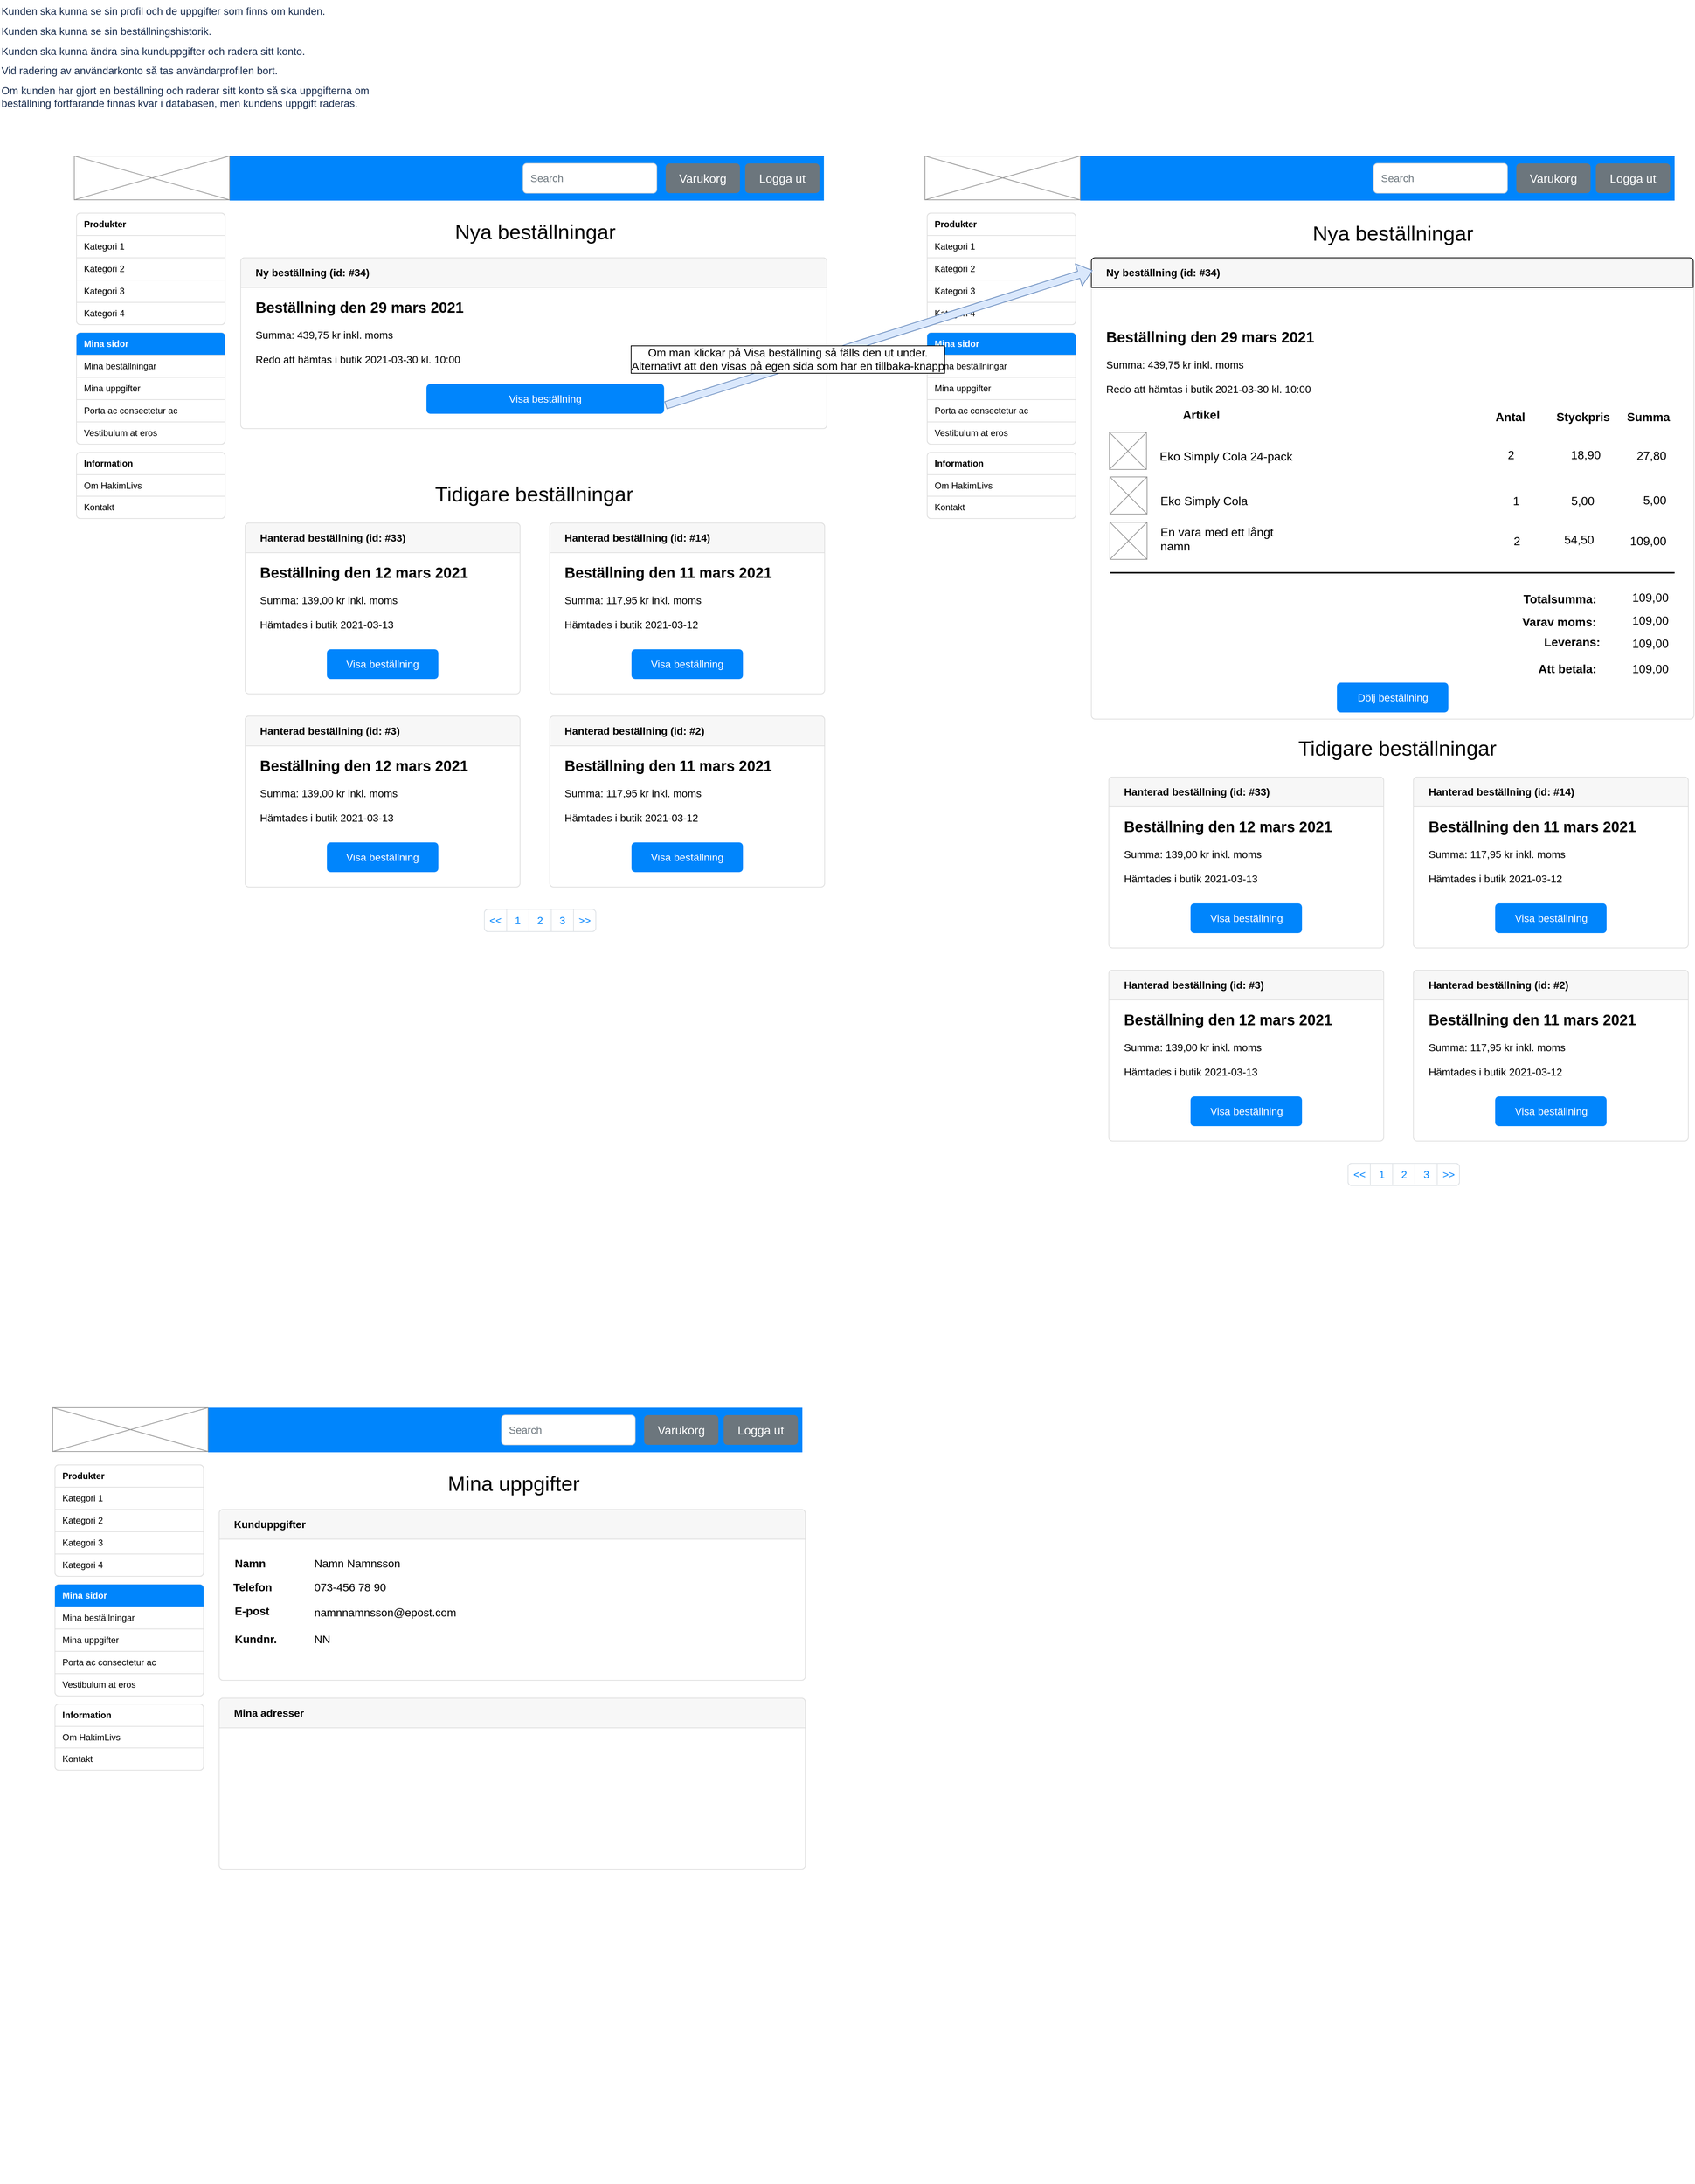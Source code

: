 <mxfile version="14.5.3" type="github">
  <diagram name="Page-1" id="03018318-947c-dd8e-b7a3-06fadd420f32">
    <mxGraphModel dx="985" dy="1437" grid="0" gridSize="10" guides="1" tooltips="1" connect="1" arrows="1" fold="1" page="1" pageScale="1" pageWidth="1169" pageHeight="827" background="#ffffff" math="0" shadow="0">
      <root>
        <mxCell id="0" />
        <mxCell id="1" parent="0" />
        <mxCell id="zWoutBjJizttgaIo_MZe-9" value="&lt;p style=&quot;margin: 0px; padding: 0px; color: rgb(23, 43, 77); font-size: 14px; font-style: normal; font-weight: 400; letter-spacing: normal; text-indent: 0px; text-transform: none; word-spacing: 0px; background-color: rgb(255, 255, 255);&quot;&gt;Kunden ska kunna se sin profil och de uppgifter som finns om kunden.&lt;/p&gt;&lt;p style=&quot;margin: 10px 0px 0px; padding: 0px; color: rgb(23, 43, 77); font-size: 14px; font-style: normal; font-weight: 400; letter-spacing: normal; text-indent: 0px; text-transform: none; word-spacing: 0px; background-color: rgb(255, 255, 255);&quot;&gt;Kunden ska kunna se sin beställningshistorik.&lt;/p&gt;&lt;p style=&quot;margin: 10px 0px 0px; padding: 0px; color: rgb(23, 43, 77); font-size: 14px; font-style: normal; font-weight: 400; letter-spacing: normal; text-indent: 0px; text-transform: none; word-spacing: 0px; background-color: rgb(255, 255, 255);&quot;&gt;Kunden ska kunna ändra sina kunduppgifter och radera sitt konto.&amp;nbsp;&lt;/p&gt;&lt;p style=&quot;margin: 10px 0px 0px; padding: 0px; color: rgb(23, 43, 77); font-size: 14px; font-style: normal; font-weight: 400; letter-spacing: normal; text-indent: 0px; text-transform: none; word-spacing: 0px; background-color: rgb(255, 255, 255);&quot;&gt;Vid radering av användarkonto så tas användarprofilen bort.&lt;/p&gt;&lt;p style=&quot;margin: 10px 0px 0px; padding: 0px; color: rgb(23, 43, 77); font-size: 14px; font-style: normal; font-weight: 400; letter-spacing: normal; text-indent: 0px; text-transform: none; word-spacing: 0px; background-color: rgb(255, 255, 255);&quot;&gt;Om kunden har gjort en beställning och raderar sitt konto så ska uppgifterna om beställning fortfarande finnas kvar i databasen, men kundens uppgift raderas.&lt;/p&gt;" style="text;whiteSpace=wrap;html=1;" parent="1" vertex="1">
          <mxGeometry x="46" y="-196" width="550" height="140" as="geometry" />
        </mxCell>
        <mxCell id="zWoutBjJizttgaIo_MZe-147" value="" style="html=1;shadow=0;dashed=0;shape=mxgraph.bootstrap.rrect;rSize=5;strokeColor=#DFDFDF;html=1;whiteSpace=wrap;fillColor=#FFFFFF;fontColor=#000000;align=right;container=0;" parent="1" vertex="1">
          <mxGeometry x="1515" y="151" width="811" height="621" as="geometry" />
        </mxCell>
        <mxCell id="zWoutBjJizttgaIo_MZe-168" value="Nya beställningar" style="text;html=1;strokeColor=none;fillColor=none;align=center;verticalAlign=middle;whiteSpace=wrap;rounded=0;fontSize=28;" parent="1" vertex="1">
          <mxGeometry x="1646.75" y="93" width="547.5" height="50" as="geometry" />
        </mxCell>
        <mxCell id="zWoutBjJizttgaIo_MZe-169" value="" style="html=1;shadow=0;dashed=0;fillColor=#0085FC;strokeColor=none;fontSize=16;fontColor=#ffffff;align=left;spacing=15;" parent="1" vertex="1">
          <mxGeometry x="1500" y="14" width="800" height="60" as="geometry" />
        </mxCell>
        <mxCell id="zWoutBjJizttgaIo_MZe-170" value="Search" style="html=1;shadow=0;dashed=0;shape=mxgraph.bootstrap.rrect;rSize=5;fontSize=14;fontColor=#6C767D;strokeColor=#CED4DA;fillColor=#ffffff;align=left;spacing=10;" parent="zWoutBjJizttgaIo_MZe-169" vertex="1">
          <mxGeometry x="1" width="180" height="40" relative="1" as="geometry">
            <mxPoint x="-405" y="10" as="offset" />
          </mxGeometry>
        </mxCell>
        <mxCell id="zWoutBjJizttgaIo_MZe-171" value="Varukorg" style="html=1;shadow=0;dashed=0;shape=mxgraph.bootstrap.rrect;rSize=5;strokeColor=none;strokeWidth=1;fillColor=#6C767D;fontColor=#FFFFFF;whiteSpace=wrap;align=center;verticalAlign=middle;spacingLeft=0;fontStyle=0;fontSize=16;spacing=5;" parent="zWoutBjJizttgaIo_MZe-169" vertex="1">
          <mxGeometry x="587" y="10" width="100" height="40" as="geometry" />
        </mxCell>
        <mxCell id="zWoutBjJizttgaIo_MZe-172" value="Logga ut" style="html=1;shadow=0;dashed=0;shape=mxgraph.bootstrap.rrect;rSize=5;strokeColor=none;strokeWidth=1;fillColor=#6C767D;fontColor=#FFFFFF;whiteSpace=wrap;align=center;verticalAlign=middle;spacingLeft=0;fontStyle=0;fontSize=16;spacing=5;" parent="zWoutBjJizttgaIo_MZe-169" vertex="1">
          <mxGeometry x="694" y="10" width="100" height="40" as="geometry" />
        </mxCell>
        <mxCell id="zWoutBjJizttgaIo_MZe-189" value="" style="verticalLabelPosition=bottom;shadow=0;dashed=0;align=center;html=1;verticalAlign=top;strokeWidth=1;shape=mxgraph.mockup.graphics.simpleIcon;strokeColor=#999999;fontSize=28;" parent="1" vertex="1">
          <mxGeometry x="1291" y="14" width="209" height="59" as="geometry" />
        </mxCell>
        <mxCell id="zWoutBjJizttgaIo_MZe-190" value="" style="group" parent="1" vertex="1" connectable="0">
          <mxGeometry x="146" y="14" width="1019.5" height="1044" as="geometry" />
        </mxCell>
        <mxCell id="zWoutBjJizttgaIo_MZe-34" value="" style="html=1;shadow=0;dashed=0;shape=mxgraph.bootstrap.rrect;rSize=5;strokeColor=#DEE2E6;html=1;whiteSpace=wrap;fillColor=#ffffff;fontColor=#0085FC;align=center;" parent="zWoutBjJizttgaIo_MZe-190" vertex="1">
          <mxGeometry x="552" y="1014" width="150" height="30" as="geometry" />
        </mxCell>
        <mxCell id="zWoutBjJizttgaIo_MZe-35" value="&lt;&lt;" style="strokeColor=inherit;fillColor=inherit;gradientColor=inherit;fontColor=inherit;html=1;shadow=0;dashed=0;shape=mxgraph.bootstrap.leftButton;rSize=5;perimeter=none;whiteSpace=wrap;resizeHeight=1;fontSize=14;" parent="zWoutBjJizttgaIo_MZe-34" vertex="1">
          <mxGeometry width="30" height="30" relative="1" as="geometry" />
        </mxCell>
        <mxCell id="zWoutBjJizttgaIo_MZe-36" value="1" style="strokeColor=inherit;fillColor=inherit;gradientColor=inherit;fontColor=inherit;html=1;shadow=0;dashed=0;perimeter=none;whiteSpace=wrap;resizeHeight=1;fontSize=14;" parent="zWoutBjJizttgaIo_MZe-34" vertex="1">
          <mxGeometry width="30" height="30" relative="1" as="geometry">
            <mxPoint x="30" as="offset" />
          </mxGeometry>
        </mxCell>
        <mxCell id="zWoutBjJizttgaIo_MZe-37" value="2" style="strokeColor=inherit;fillColor=inherit;gradientColor=inherit;fontColor=inherit;html=1;shadow=0;dashed=0;perimeter=none;whiteSpace=wrap;resizeHeight=1;fontSize=14;" parent="zWoutBjJizttgaIo_MZe-34" vertex="1">
          <mxGeometry width="30" height="30" relative="1" as="geometry">
            <mxPoint x="60" as="offset" />
          </mxGeometry>
        </mxCell>
        <mxCell id="zWoutBjJizttgaIo_MZe-38" value="3" style="strokeColor=inherit;fillColor=inherit;gradientColor=inherit;fontColor=inherit;html=1;shadow=0;dashed=0;perimeter=none;whiteSpace=wrap;resizeHeight=1;fontSize=14;" parent="zWoutBjJizttgaIo_MZe-34" vertex="1">
          <mxGeometry width="30" height="30" relative="1" as="geometry">
            <mxPoint x="90" as="offset" />
          </mxGeometry>
        </mxCell>
        <mxCell id="zWoutBjJizttgaIo_MZe-39" value="&gt;&gt;" style="strokeColor=inherit;fillColor=inherit;gradientColor=inherit;fontColor=inherit;html=1;shadow=0;dashed=0;shape=mxgraph.bootstrap.rightButton;rSize=5;perimeter=none;whiteSpace=wrap;resizeHeight=1;fontSize=14;" parent="zWoutBjJizttgaIo_MZe-34" vertex="1">
          <mxGeometry x="1" width="30" height="30" relative="1" as="geometry">
            <mxPoint x="-30" as="offset" />
          </mxGeometry>
        </mxCell>
        <mxCell id="zWoutBjJizttgaIo_MZe-66" value="" style="html=1;shadow=0;dashed=0;shape=mxgraph.bootstrap.rrect;rSize=5;strokeColor=#DFDFDF;html=1;whiteSpace=wrap;fillColor=#FFFFFF;fontColor=#000000;align=center;" parent="zWoutBjJizttgaIo_MZe-190" vertex="1">
          <mxGeometry x="224" y="137" width="789" height="230" as="geometry" />
        </mxCell>
        <mxCell id="zWoutBjJizttgaIo_MZe-67" value="Ny beställning (id: #34)" style="html=1;shadow=0;dashed=0;shape=mxgraph.bootstrap.topButton;strokeColor=inherit;fillColor=#F7F7F7;rSize=5;perimeter=none;whiteSpace=wrap;resizeWidth=1;align=left;spacing=20;fontSize=14;fontStyle=1" parent="zWoutBjJizttgaIo_MZe-66" vertex="1">
          <mxGeometry width="789" height="40" relative="1" as="geometry" />
        </mxCell>
        <mxCell id="zWoutBjJizttgaIo_MZe-68" value="&lt;span style=&quot;font-size: 20px&quot;&gt;&lt;b&gt;Beställning den 29 mars 2021&lt;br&gt;&lt;/b&gt;&lt;/span&gt;&lt;br style=&quot;font-size: 14px&quot;&gt;Summa: 439,75 kr inkl. moms&lt;br&gt;&lt;br&gt;Redo att hämtas i butik 2021-03-30 kl. 10:00" style="perimeter=none;html=1;whiteSpace=wrap;fillColor=none;strokeColor=none;resizeWidth=1;verticalAlign=top;align=left;spacing=20;spacingTop=-10;fontSize=14;" parent="zWoutBjJizttgaIo_MZe-66" vertex="1">
          <mxGeometry width="789" height="120" relative="1" as="geometry">
            <mxPoint y="40" as="offset" />
          </mxGeometry>
        </mxCell>
        <mxCell id="zWoutBjJizttgaIo_MZe-69" value="Visa beställning" style="html=1;shadow=0;dashed=0;shape=mxgraph.bootstrap.rrect;rSize=5;perimeter=none;whiteSpace=wrap;fillColor=#0085FC;strokeColor=none;fontColor=#ffffff;resizeWidth=1;fontSize=14;" parent="zWoutBjJizttgaIo_MZe-66" vertex="1">
          <mxGeometry y="1" width="319.865" height="40" relative="1" as="geometry">
            <mxPoint x="250" y="-60" as="offset" />
          </mxGeometry>
        </mxCell>
        <mxCell id="zWoutBjJizttgaIo_MZe-75" value="" style="html=1;shadow=0;dashed=0;shape=mxgraph.bootstrap.rrect;rSize=5;strokeColor=#DFDFDF;html=1;whiteSpace=wrap;fillColor=#FFFFFF;fontColor=#000000;align=center;" parent="zWoutBjJizttgaIo_MZe-190" vertex="1">
          <mxGeometry x="230" y="494" width="370" height="230" as="geometry" />
        </mxCell>
        <mxCell id="zWoutBjJizttgaIo_MZe-76" value="Hanterad beställning (id: #33)" style="html=1;shadow=0;dashed=0;shape=mxgraph.bootstrap.topButton;strokeColor=inherit;fillColor=#F7F7F7;rSize=5;perimeter=none;whiteSpace=wrap;resizeWidth=1;align=left;spacing=20;fontSize=14;fontStyle=1" parent="zWoutBjJizttgaIo_MZe-75" vertex="1">
          <mxGeometry width="370" height="40" relative="1" as="geometry" />
        </mxCell>
        <mxCell id="zWoutBjJizttgaIo_MZe-77" value="&lt;span style=&quot;font-size: 20px&quot;&gt;&lt;b&gt;Beställning den 12 mars 2021&lt;br&gt;&lt;/b&gt;&lt;/span&gt;&lt;br style=&quot;font-size: 14px&quot;&gt;Summa: 139,00 kr inkl. moms&lt;br&gt;&lt;br&gt;Hämtades i butik 2021-03-13" style="perimeter=none;html=1;whiteSpace=wrap;fillColor=none;strokeColor=none;resizeWidth=1;verticalAlign=top;align=left;spacing=20;spacingTop=-10;fontSize=14;" parent="zWoutBjJizttgaIo_MZe-75" vertex="1">
          <mxGeometry width="370" height="120" relative="1" as="geometry">
            <mxPoint y="40" as="offset" />
          </mxGeometry>
        </mxCell>
        <mxCell id="zWoutBjJizttgaIo_MZe-78" value="Visa beställning" style="html=1;shadow=0;dashed=0;shape=mxgraph.bootstrap.rrect;rSize=5;perimeter=none;whiteSpace=wrap;fillColor=#0085FC;strokeColor=none;fontColor=#ffffff;resizeWidth=1;fontSize=14;" parent="zWoutBjJizttgaIo_MZe-75" vertex="1">
          <mxGeometry y="1" width="150" height="40" relative="1" as="geometry">
            <mxPoint x="110" y="-60" as="offset" />
          </mxGeometry>
        </mxCell>
        <mxCell id="zWoutBjJizttgaIo_MZe-83" value="" style="html=1;shadow=0;dashed=0;shape=mxgraph.bootstrap.rrect;rSize=5;strokeColor=#DFDFDF;html=1;whiteSpace=wrap;fillColor=#FFFFFF;fontColor=#000000;align=center;" parent="zWoutBjJizttgaIo_MZe-190" vertex="1">
          <mxGeometry x="640" y="494" width="370" height="230" as="geometry" />
        </mxCell>
        <mxCell id="zWoutBjJizttgaIo_MZe-84" value="Hanterad beställning (id: #14)" style="html=1;shadow=0;dashed=0;shape=mxgraph.bootstrap.topButton;strokeColor=inherit;fillColor=#F7F7F7;rSize=5;perimeter=none;whiteSpace=wrap;resizeWidth=1;align=left;spacing=20;fontSize=14;fontStyle=1" parent="zWoutBjJizttgaIo_MZe-83" vertex="1">
          <mxGeometry width="370" height="40" relative="1" as="geometry" />
        </mxCell>
        <mxCell id="zWoutBjJizttgaIo_MZe-85" value="&lt;span style=&quot;font-size: 20px&quot;&gt;&lt;b&gt;Beställning den 11 mars 2021&lt;br&gt;&lt;/b&gt;&lt;/span&gt;&lt;br style=&quot;font-size: 14px&quot;&gt;Summa: 117,95 kr inkl. moms&lt;br&gt;&lt;br&gt;Hämtades i butik 2021-03-12" style="perimeter=none;html=1;whiteSpace=wrap;fillColor=none;strokeColor=none;resizeWidth=1;verticalAlign=top;align=left;spacing=20;spacingTop=-10;fontSize=14;" parent="zWoutBjJizttgaIo_MZe-83" vertex="1">
          <mxGeometry width="370" height="120" relative="1" as="geometry">
            <mxPoint y="40" as="offset" />
          </mxGeometry>
        </mxCell>
        <mxCell id="zWoutBjJizttgaIo_MZe-86" value="Visa beställning" style="html=1;shadow=0;dashed=0;shape=mxgraph.bootstrap.rrect;rSize=5;perimeter=none;whiteSpace=wrap;fillColor=#0085FC;strokeColor=none;fontColor=#ffffff;resizeWidth=1;fontSize=14;" parent="zWoutBjJizttgaIo_MZe-83" vertex="1">
          <mxGeometry y="1" width="150" height="40" relative="1" as="geometry">
            <mxPoint x="110" y="-60" as="offset" />
          </mxGeometry>
        </mxCell>
        <mxCell id="zWoutBjJizttgaIo_MZe-87" value="" style="html=1;shadow=0;dashed=0;shape=mxgraph.bootstrap.rrect;rSize=5;strokeColor=#DFDFDF;html=1;whiteSpace=wrap;fillColor=#FFFFFF;fontColor=#000000;align=center;" parent="zWoutBjJizttgaIo_MZe-190" vertex="1">
          <mxGeometry x="230" y="754" width="370" height="230" as="geometry" />
        </mxCell>
        <mxCell id="zWoutBjJizttgaIo_MZe-88" value="Hanterad beställning (id: #3)" style="html=1;shadow=0;dashed=0;shape=mxgraph.bootstrap.topButton;strokeColor=inherit;fillColor=#F7F7F7;rSize=5;perimeter=none;whiteSpace=wrap;resizeWidth=1;align=left;spacing=20;fontSize=14;fontStyle=1" parent="zWoutBjJizttgaIo_MZe-87" vertex="1">
          <mxGeometry width="370" height="40" relative="1" as="geometry" />
        </mxCell>
        <mxCell id="zWoutBjJizttgaIo_MZe-89" value="&lt;span style=&quot;font-size: 20px&quot;&gt;&lt;b&gt;Beställning den 12 mars 2021&lt;br&gt;&lt;/b&gt;&lt;/span&gt;&lt;br style=&quot;font-size: 14px&quot;&gt;Summa: 139,00 kr inkl. moms&lt;br&gt;&lt;br&gt;Hämtades i butik 2021-03-13" style="perimeter=none;html=1;whiteSpace=wrap;fillColor=none;strokeColor=none;resizeWidth=1;verticalAlign=top;align=left;spacing=20;spacingTop=-10;fontSize=14;" parent="zWoutBjJizttgaIo_MZe-87" vertex="1">
          <mxGeometry width="370" height="120" relative="1" as="geometry">
            <mxPoint y="40" as="offset" />
          </mxGeometry>
        </mxCell>
        <mxCell id="zWoutBjJizttgaIo_MZe-90" value="Visa beställning" style="html=1;shadow=0;dashed=0;shape=mxgraph.bootstrap.rrect;rSize=5;perimeter=none;whiteSpace=wrap;fillColor=#0085FC;strokeColor=none;fontColor=#ffffff;resizeWidth=1;fontSize=14;" parent="zWoutBjJizttgaIo_MZe-87" vertex="1">
          <mxGeometry y="1" width="150" height="40" relative="1" as="geometry">
            <mxPoint x="110" y="-60" as="offset" />
          </mxGeometry>
        </mxCell>
        <mxCell id="zWoutBjJizttgaIo_MZe-91" value="" style="html=1;shadow=0;dashed=0;shape=mxgraph.bootstrap.rrect;rSize=5;strokeColor=#DFDFDF;html=1;whiteSpace=wrap;fillColor=#FFFFFF;fontColor=#000000;align=center;" parent="zWoutBjJizttgaIo_MZe-190" vertex="1">
          <mxGeometry x="640" y="754" width="370" height="230" as="geometry" />
        </mxCell>
        <mxCell id="zWoutBjJizttgaIo_MZe-92" value="Hanterad beställning (id: #2)" style="html=1;shadow=0;dashed=0;shape=mxgraph.bootstrap.topButton;strokeColor=inherit;fillColor=#F7F7F7;rSize=5;perimeter=none;whiteSpace=wrap;resizeWidth=1;align=left;spacing=20;fontSize=14;fontStyle=1" parent="zWoutBjJizttgaIo_MZe-91" vertex="1">
          <mxGeometry width="370" height="40" relative="1" as="geometry" />
        </mxCell>
        <mxCell id="zWoutBjJizttgaIo_MZe-93" value="&lt;span style=&quot;font-size: 20px&quot;&gt;&lt;b&gt;Beställning den 11 mars 2021&lt;br&gt;&lt;/b&gt;&lt;/span&gt;&lt;br style=&quot;font-size: 14px&quot;&gt;Summa: 117,95 kr inkl. moms&lt;br&gt;&lt;br&gt;Hämtades i butik 2021-03-12" style="perimeter=none;html=1;whiteSpace=wrap;fillColor=none;strokeColor=none;resizeWidth=1;verticalAlign=top;align=left;spacing=20;spacingTop=-10;fontSize=14;" parent="zWoutBjJizttgaIo_MZe-91" vertex="1">
          <mxGeometry width="370" height="120" relative="1" as="geometry">
            <mxPoint y="40" as="offset" />
          </mxGeometry>
        </mxCell>
        <mxCell id="zWoutBjJizttgaIo_MZe-94" value="Visa beställning" style="html=1;shadow=0;dashed=0;shape=mxgraph.bootstrap.rrect;rSize=5;perimeter=none;whiteSpace=wrap;fillColor=#0085FC;strokeColor=none;fontColor=#ffffff;resizeWidth=1;fontSize=14;" parent="zWoutBjJizttgaIo_MZe-91" vertex="1">
          <mxGeometry y="1" width="150" height="40" relative="1" as="geometry">
            <mxPoint x="110" y="-60" as="offset" />
          </mxGeometry>
        </mxCell>
        <mxCell id="zWoutBjJizttgaIo_MZe-95" value="Tidigare beställningar" style="text;html=1;strokeColor=none;fillColor=none;align=center;verticalAlign=middle;whiteSpace=wrap;rounded=0;fontSize=28;" parent="zWoutBjJizttgaIo_MZe-190" vertex="1">
          <mxGeometry x="220.5" y="430" width="796" height="50" as="geometry" />
        </mxCell>
        <mxCell id="zWoutBjJizttgaIo_MZe-96" value="Nya beställningar" style="text;html=1;strokeColor=none;fillColor=none;align=center;verticalAlign=middle;whiteSpace=wrap;rounded=0;fontSize=28;" parent="zWoutBjJizttgaIo_MZe-190" vertex="1">
          <mxGeometry x="220.5" y="77" width="799" height="50" as="geometry" />
        </mxCell>
        <mxCell id="zWoutBjJizttgaIo_MZe-99" value="" style="html=1;shadow=0;dashed=0;fillColor=#0085FC;strokeColor=none;fontSize=16;fontColor=#ffffff;align=left;spacing=15;" parent="zWoutBjJizttgaIo_MZe-190" vertex="1">
          <mxGeometry x="209" width="800" height="60" as="geometry" />
        </mxCell>
        <mxCell id="zWoutBjJizttgaIo_MZe-105" value="Search" style="html=1;shadow=0;dashed=0;shape=mxgraph.bootstrap.rrect;rSize=5;fontSize=14;fontColor=#6C767D;strokeColor=#CED4DA;fillColor=#ffffff;align=left;spacing=10;" parent="zWoutBjJizttgaIo_MZe-99" vertex="1">
          <mxGeometry x="1" width="180" height="40" relative="1" as="geometry">
            <mxPoint x="-405" y="10" as="offset" />
          </mxGeometry>
        </mxCell>
        <mxCell id="zWoutBjJizttgaIo_MZe-106" value="Varukorg" style="html=1;shadow=0;dashed=0;shape=mxgraph.bootstrap.rrect;rSize=5;strokeColor=none;strokeWidth=1;fillColor=#6C767D;fontColor=#FFFFFF;whiteSpace=wrap;align=center;verticalAlign=middle;spacingLeft=0;fontStyle=0;fontSize=16;spacing=5;" parent="zWoutBjJizttgaIo_MZe-99" vertex="1">
          <mxGeometry x="587" y="10" width="100" height="40" as="geometry" />
        </mxCell>
        <mxCell id="zWoutBjJizttgaIo_MZe-107" value="Logga ut" style="html=1;shadow=0;dashed=0;shape=mxgraph.bootstrap.rrect;rSize=5;strokeColor=none;strokeWidth=1;fillColor=#6C767D;fontColor=#FFFFFF;whiteSpace=wrap;align=center;verticalAlign=middle;spacingLeft=0;fontStyle=0;fontSize=16;spacing=5;" parent="zWoutBjJizttgaIo_MZe-99" vertex="1">
          <mxGeometry x="694" y="10" width="100" height="40" as="geometry" />
        </mxCell>
        <mxCell id="zWoutBjJizttgaIo_MZe-113" value="" style="html=1;shadow=0;dashed=0;shape=mxgraph.bootstrap.rrect;rSize=5;strokeColor=#DFDFDF;html=1;whiteSpace=wrap;fillColor=#FFFFFF;fontColor=#000000;align=right;" parent="zWoutBjJizttgaIo_MZe-190" vertex="1">
          <mxGeometry x="3" y="238" width="200" height="150" as="geometry" />
        </mxCell>
        <mxCell id="zWoutBjJizttgaIo_MZe-114" value="Mina sidor" style="html=1;shadow=0;dashed=0;shape=mxgraph.bootstrap.topButton;rSize=5;strokeColor=none;fillColor=#0085FC;fontColor=#ffffff;perimeter=none;whiteSpace=wrap;resizeWidth=1;align=left;spacing=10;fontStyle=1" parent="zWoutBjJizttgaIo_MZe-113" vertex="1">
          <mxGeometry width="200" height="30" relative="1" as="geometry" />
        </mxCell>
        <mxCell id="zWoutBjJizttgaIo_MZe-115" value="Mina beställningar" style="strokeColor=inherit;fillColor=inherit;gradientColor=inherit;fontColor=inherit;html=1;shadow=0;dashed=0;perimeter=none;whiteSpace=wrap;resizeWidth=1;align=left;spacing=10;" parent="zWoutBjJizttgaIo_MZe-113" vertex="1">
          <mxGeometry width="200" height="30" relative="1" as="geometry">
            <mxPoint y="30" as="offset" />
          </mxGeometry>
        </mxCell>
        <mxCell id="zWoutBjJizttgaIo_MZe-116" value="Mina uppgifter" style="strokeColor=inherit;fillColor=inherit;gradientColor=inherit;fontColor=inherit;html=1;shadow=0;dashed=0;perimeter=none;whiteSpace=wrap;resizeWidth=1;align=left;spacing=10;" parent="zWoutBjJizttgaIo_MZe-113" vertex="1">
          <mxGeometry width="200" height="30" relative="1" as="geometry">
            <mxPoint y="60" as="offset" />
          </mxGeometry>
        </mxCell>
        <mxCell id="zWoutBjJizttgaIo_MZe-117" value="Porta ac consectetur ac" style="strokeColor=inherit;fillColor=inherit;gradientColor=inherit;fontColor=inherit;html=1;shadow=0;dashed=0;perimeter=none;whiteSpace=wrap;resizeWidth=1;align=left;spacing=10;" parent="zWoutBjJizttgaIo_MZe-113" vertex="1">
          <mxGeometry width="200" height="30" relative="1" as="geometry">
            <mxPoint y="90" as="offset" />
          </mxGeometry>
        </mxCell>
        <mxCell id="zWoutBjJizttgaIo_MZe-118" value="Vestibulum at eros" style="strokeColor=inherit;fillColor=inherit;gradientColor=inherit;fontColor=inherit;html=1;shadow=0;dashed=0;shape=mxgraph.bootstrap.bottomButton;rSize=5;perimeter=none;whiteSpace=wrap;resizeWidth=1;resizeHeight=0;align=left;spacing=10;" parent="zWoutBjJizttgaIo_MZe-113" vertex="1">
          <mxGeometry y="1" width="200" height="30" relative="1" as="geometry">
            <mxPoint y="-30" as="offset" />
          </mxGeometry>
        </mxCell>
        <mxCell id="zWoutBjJizttgaIo_MZe-119" value="" style="html=1;shadow=0;dashed=0;shape=mxgraph.bootstrap.rrect;rSize=5;strokeColor=#DFDFDF;html=1;whiteSpace=wrap;fillColor=#FFFFFF;fontColor=#000000;align=right;" parent="zWoutBjJizttgaIo_MZe-190" vertex="1">
          <mxGeometry x="3" y="77" width="200" height="150" as="geometry" />
        </mxCell>
        <mxCell id="zWoutBjJizttgaIo_MZe-120" value="Produkter" style="strokeColor=inherit;fillColor=inherit;gradientColor=inherit;fontColor=inherit;html=1;shadow=0;dashed=0;shape=mxgraph.bootstrap.topButton;rSize=5;perimeter=none;whiteSpace=wrap;resizeWidth=1;align=left;spacing=10;fontStyle=1" parent="zWoutBjJizttgaIo_MZe-119" vertex="1">
          <mxGeometry width="200" height="30" relative="1" as="geometry" />
        </mxCell>
        <mxCell id="zWoutBjJizttgaIo_MZe-121" value="Kategori 1" style="strokeColor=inherit;fillColor=inherit;gradientColor=inherit;fontColor=inherit;html=1;shadow=0;dashed=0;perimeter=none;whiteSpace=wrap;resizeWidth=1;align=left;spacing=10;" parent="zWoutBjJizttgaIo_MZe-119" vertex="1">
          <mxGeometry width="200" height="30" relative="1" as="geometry">
            <mxPoint y="30" as="offset" />
          </mxGeometry>
        </mxCell>
        <mxCell id="zWoutBjJizttgaIo_MZe-122" value="Kategori 2" style="strokeColor=inherit;fillColor=inherit;gradientColor=inherit;fontColor=inherit;html=1;shadow=0;dashed=0;perimeter=none;whiteSpace=wrap;resizeWidth=1;align=left;spacing=10;" parent="zWoutBjJizttgaIo_MZe-119" vertex="1">
          <mxGeometry width="200" height="30" relative="1" as="geometry">
            <mxPoint y="60" as="offset" />
          </mxGeometry>
        </mxCell>
        <mxCell id="zWoutBjJizttgaIo_MZe-123" value="Kategori 3" style="strokeColor=inherit;fillColor=inherit;gradientColor=inherit;fontColor=inherit;html=1;shadow=0;dashed=0;perimeter=none;whiteSpace=wrap;resizeWidth=1;align=left;spacing=10;" parent="zWoutBjJizttgaIo_MZe-119" vertex="1">
          <mxGeometry width="200" height="30" relative="1" as="geometry">
            <mxPoint y="90" as="offset" />
          </mxGeometry>
        </mxCell>
        <mxCell id="zWoutBjJizttgaIo_MZe-124" value="Kategori 4" style="strokeColor=inherit;fillColor=inherit;gradientColor=inherit;fontColor=inherit;html=1;shadow=0;dashed=0;shape=mxgraph.bootstrap.bottomButton;rSize=5;perimeter=none;whiteSpace=wrap;resizeWidth=1;resizeHeight=0;align=left;spacing=10;" parent="zWoutBjJizttgaIo_MZe-119" vertex="1">
          <mxGeometry y="1" width="200" height="30" relative="1" as="geometry">
            <mxPoint y="-30" as="offset" />
          </mxGeometry>
        </mxCell>
        <mxCell id="zWoutBjJizttgaIo_MZe-125" value="" style="html=1;shadow=0;dashed=0;shape=mxgraph.bootstrap.rrect;rSize=5;strokeColor=#DFDFDF;html=1;whiteSpace=wrap;fillColor=#FFFFFF;fontColor=#000000;align=right;" parent="zWoutBjJizttgaIo_MZe-190" vertex="1">
          <mxGeometry x="3" y="399" width="200" height="89" as="geometry" />
        </mxCell>
        <mxCell id="zWoutBjJizttgaIo_MZe-126" value="Information" style="strokeColor=inherit;fillColor=inherit;gradientColor=inherit;fontColor=inherit;html=1;shadow=0;dashed=0;shape=mxgraph.bootstrap.topButton;rSize=5;perimeter=none;whiteSpace=wrap;resizeWidth=1;align=left;spacing=10;fontStyle=1" parent="zWoutBjJizttgaIo_MZe-125" vertex="1">
          <mxGeometry width="200" height="30" relative="1" as="geometry" />
        </mxCell>
        <mxCell id="zWoutBjJizttgaIo_MZe-127" value="Om HakimLivs" style="strokeColor=inherit;fillColor=inherit;gradientColor=inherit;fontColor=inherit;html=1;shadow=0;dashed=0;perimeter=none;whiteSpace=wrap;resizeWidth=1;align=left;spacing=10;" parent="zWoutBjJizttgaIo_MZe-125" vertex="1">
          <mxGeometry width="200" height="30" relative="1" as="geometry">
            <mxPoint y="30" as="offset" />
          </mxGeometry>
        </mxCell>
        <mxCell id="zWoutBjJizttgaIo_MZe-130" value="Kontakt" style="strokeColor=inherit;fillColor=inherit;gradientColor=inherit;fontColor=inherit;html=1;shadow=0;dashed=0;shape=mxgraph.bootstrap.bottomButton;rSize=5;perimeter=none;whiteSpace=wrap;resizeWidth=1;resizeHeight=0;align=left;spacing=10;" parent="zWoutBjJizttgaIo_MZe-125" vertex="1">
          <mxGeometry y="1" width="200" height="30" relative="1" as="geometry">
            <mxPoint y="-30" as="offset" />
          </mxGeometry>
        </mxCell>
        <mxCell id="zWoutBjJizttgaIo_MZe-140" value="" style="verticalLabelPosition=bottom;shadow=0;dashed=0;align=center;html=1;verticalAlign=top;strokeWidth=1;shape=mxgraph.mockup.graphics.simpleIcon;strokeColor=#999999;fontSize=28;" parent="zWoutBjJizttgaIo_MZe-190" vertex="1">
          <mxGeometry width="209" height="59" as="geometry" />
        </mxCell>
        <mxCell id="zWoutBjJizttgaIo_MZe-191" value="" style="group" parent="1" vertex="1" connectable="0">
          <mxGeometry x="1294" y="91" width="200" height="411" as="geometry" />
        </mxCell>
        <mxCell id="zWoutBjJizttgaIo_MZe-173" value="" style="html=1;shadow=0;dashed=0;shape=mxgraph.bootstrap.rrect;rSize=5;strokeColor=#DFDFDF;html=1;whiteSpace=wrap;fillColor=#FFFFFF;fontColor=#000000;align=right;" parent="zWoutBjJizttgaIo_MZe-191" vertex="1">
          <mxGeometry y="161" width="200" height="150" as="geometry" />
        </mxCell>
        <mxCell id="zWoutBjJizttgaIo_MZe-174" value="Mina sidor" style="html=1;shadow=0;dashed=0;shape=mxgraph.bootstrap.topButton;rSize=5;strokeColor=none;fillColor=#0085FC;fontColor=#ffffff;perimeter=none;whiteSpace=wrap;resizeWidth=1;align=left;spacing=10;fontStyle=1" parent="zWoutBjJizttgaIo_MZe-173" vertex="1">
          <mxGeometry width="200" height="30" relative="1" as="geometry" />
        </mxCell>
        <mxCell id="zWoutBjJizttgaIo_MZe-175" value="Mina beställningar" style="strokeColor=inherit;fillColor=inherit;gradientColor=inherit;fontColor=inherit;html=1;shadow=0;dashed=0;perimeter=none;whiteSpace=wrap;resizeWidth=1;align=left;spacing=10;" parent="zWoutBjJizttgaIo_MZe-173" vertex="1">
          <mxGeometry width="200" height="30" relative="1" as="geometry">
            <mxPoint y="30" as="offset" />
          </mxGeometry>
        </mxCell>
        <mxCell id="zWoutBjJizttgaIo_MZe-176" value="Mina uppgifter" style="strokeColor=inherit;fillColor=inherit;gradientColor=inherit;fontColor=inherit;html=1;shadow=0;dashed=0;perimeter=none;whiteSpace=wrap;resizeWidth=1;align=left;spacing=10;" parent="zWoutBjJizttgaIo_MZe-173" vertex="1">
          <mxGeometry width="200" height="30" relative="1" as="geometry">
            <mxPoint y="60" as="offset" />
          </mxGeometry>
        </mxCell>
        <mxCell id="zWoutBjJizttgaIo_MZe-177" value="Porta ac consectetur ac" style="strokeColor=inherit;fillColor=inherit;gradientColor=inherit;fontColor=inherit;html=1;shadow=0;dashed=0;perimeter=none;whiteSpace=wrap;resizeWidth=1;align=left;spacing=10;" parent="zWoutBjJizttgaIo_MZe-173" vertex="1">
          <mxGeometry width="200" height="30" relative="1" as="geometry">
            <mxPoint y="90" as="offset" />
          </mxGeometry>
        </mxCell>
        <mxCell id="zWoutBjJizttgaIo_MZe-178" value="Vestibulum at eros" style="strokeColor=inherit;fillColor=inherit;gradientColor=inherit;fontColor=inherit;html=1;shadow=0;dashed=0;shape=mxgraph.bootstrap.bottomButton;rSize=5;perimeter=none;whiteSpace=wrap;resizeWidth=1;resizeHeight=0;align=left;spacing=10;" parent="zWoutBjJizttgaIo_MZe-173" vertex="1">
          <mxGeometry y="1" width="200" height="30" relative="1" as="geometry">
            <mxPoint y="-30" as="offset" />
          </mxGeometry>
        </mxCell>
        <mxCell id="zWoutBjJizttgaIo_MZe-179" value="" style="html=1;shadow=0;dashed=0;shape=mxgraph.bootstrap.rrect;rSize=5;strokeColor=#DFDFDF;html=1;whiteSpace=wrap;fillColor=#FFFFFF;fontColor=#000000;align=right;" parent="zWoutBjJizttgaIo_MZe-191" vertex="1">
          <mxGeometry width="200" height="150" as="geometry" />
        </mxCell>
        <mxCell id="zWoutBjJizttgaIo_MZe-180" value="Produkter" style="strokeColor=inherit;fillColor=inherit;gradientColor=inherit;fontColor=inherit;html=1;shadow=0;dashed=0;shape=mxgraph.bootstrap.topButton;rSize=5;perimeter=none;whiteSpace=wrap;resizeWidth=1;align=left;spacing=10;fontStyle=1" parent="zWoutBjJizttgaIo_MZe-179" vertex="1">
          <mxGeometry width="200" height="30" relative="1" as="geometry" />
        </mxCell>
        <mxCell id="zWoutBjJizttgaIo_MZe-181" value="Kategori 1" style="strokeColor=inherit;fillColor=inherit;gradientColor=inherit;fontColor=inherit;html=1;shadow=0;dashed=0;perimeter=none;whiteSpace=wrap;resizeWidth=1;align=left;spacing=10;" parent="zWoutBjJizttgaIo_MZe-179" vertex="1">
          <mxGeometry width="200" height="30" relative="1" as="geometry">
            <mxPoint y="30" as="offset" />
          </mxGeometry>
        </mxCell>
        <mxCell id="zWoutBjJizttgaIo_MZe-182" value="Kategori 2" style="strokeColor=inherit;fillColor=inherit;gradientColor=inherit;fontColor=inherit;html=1;shadow=0;dashed=0;perimeter=none;whiteSpace=wrap;resizeWidth=1;align=left;spacing=10;" parent="zWoutBjJizttgaIo_MZe-179" vertex="1">
          <mxGeometry width="200" height="30" relative="1" as="geometry">
            <mxPoint y="60" as="offset" />
          </mxGeometry>
        </mxCell>
        <mxCell id="zWoutBjJizttgaIo_MZe-183" value="Kategori 3" style="strokeColor=inherit;fillColor=inherit;gradientColor=inherit;fontColor=inherit;html=1;shadow=0;dashed=0;perimeter=none;whiteSpace=wrap;resizeWidth=1;align=left;spacing=10;" parent="zWoutBjJizttgaIo_MZe-179" vertex="1">
          <mxGeometry width="200" height="30" relative="1" as="geometry">
            <mxPoint y="90" as="offset" />
          </mxGeometry>
        </mxCell>
        <mxCell id="zWoutBjJizttgaIo_MZe-184" value="Kategori 4" style="strokeColor=inherit;fillColor=inherit;gradientColor=inherit;fontColor=inherit;html=1;shadow=0;dashed=0;shape=mxgraph.bootstrap.bottomButton;rSize=5;perimeter=none;whiteSpace=wrap;resizeWidth=1;resizeHeight=0;align=left;spacing=10;" parent="zWoutBjJizttgaIo_MZe-179" vertex="1">
          <mxGeometry y="1" width="200" height="30" relative="1" as="geometry">
            <mxPoint y="-30" as="offset" />
          </mxGeometry>
        </mxCell>
        <mxCell id="zWoutBjJizttgaIo_MZe-185" value="" style="html=1;shadow=0;dashed=0;shape=mxgraph.bootstrap.rrect;rSize=5;strokeColor=#DFDFDF;html=1;whiteSpace=wrap;fillColor=#FFFFFF;fontColor=#000000;align=right;" parent="zWoutBjJizttgaIo_MZe-191" vertex="1">
          <mxGeometry y="322" width="200" height="89" as="geometry" />
        </mxCell>
        <mxCell id="zWoutBjJizttgaIo_MZe-186" value="Information" style="strokeColor=inherit;fillColor=inherit;gradientColor=inherit;fontColor=inherit;html=1;shadow=0;dashed=0;shape=mxgraph.bootstrap.topButton;rSize=5;perimeter=none;whiteSpace=wrap;resizeWidth=1;align=left;spacing=10;fontStyle=1" parent="zWoutBjJizttgaIo_MZe-185" vertex="1">
          <mxGeometry width="200" height="30" relative="1" as="geometry" />
        </mxCell>
        <mxCell id="zWoutBjJizttgaIo_MZe-187" value="Om HakimLivs" style="strokeColor=inherit;fillColor=inherit;gradientColor=inherit;fontColor=inherit;html=1;shadow=0;dashed=0;perimeter=none;whiteSpace=wrap;resizeWidth=1;align=left;spacing=10;" parent="zWoutBjJizttgaIo_MZe-185" vertex="1">
          <mxGeometry width="200" height="30" relative="1" as="geometry">
            <mxPoint y="30" as="offset" />
          </mxGeometry>
        </mxCell>
        <mxCell id="zWoutBjJizttgaIo_MZe-188" value="Kontakt" style="strokeColor=inherit;fillColor=inherit;gradientColor=inherit;fontColor=inherit;html=1;shadow=0;dashed=0;shape=mxgraph.bootstrap.bottomButton;rSize=5;perimeter=none;whiteSpace=wrap;resizeWidth=1;resizeHeight=0;align=left;spacing=10;" parent="zWoutBjJizttgaIo_MZe-185" vertex="1">
          <mxGeometry y="1" width="200" height="30" relative="1" as="geometry">
            <mxPoint y="-30" as="offset" />
          </mxGeometry>
        </mxCell>
        <mxCell id="zWoutBjJizttgaIo_MZe-148" value="Ny beställning (id: #34)" style="html=1;shadow=0;dashed=0;shape=mxgraph.bootstrap.topButton;strokeColor=inherit;fillColor=#F7F7F7;rSize=5;perimeter=none;whiteSpace=wrap;resizeWidth=1;align=left;spacing=20;fontSize=14;fontStyle=1" parent="1" vertex="1">
          <mxGeometry x="1515" y="151" width="810" height="40" as="geometry" />
        </mxCell>
        <mxCell id="zWoutBjJizttgaIo_MZe-149" value="&lt;span style=&quot;font-size: 20px&quot;&gt;&lt;b&gt;Beställning den 29 mars 2021&lt;br&gt;&lt;/b&gt;&lt;/span&gt;&lt;br style=&quot;font-size: 14px&quot;&gt;Summa: 439,75 kr inkl. moms&lt;br&gt;&lt;br&gt;Redo att hämtas i butik 2021-03-30 kl. 10:00" style="perimeter=none;html=1;whiteSpace=wrap;fillColor=none;strokeColor=none;resizeWidth=1;verticalAlign=top;align=left;spacing=20;spacingTop=-10;fontSize=14;" parent="1" vertex="1">
          <mxGeometry x="1515" y="191" width="789" height="120" as="geometry">
            <mxPoint y="40" as="offset" />
          </mxGeometry>
        </mxCell>
        <mxCell id="zWoutBjJizttgaIo_MZe-220" value="" style="line;strokeWidth=2;html=1;fontSize=16;align=center;" parent="1" vertex="1">
          <mxGeometry x="1540" y="570" width="760" height="10" as="geometry" />
        </mxCell>
        <mxCell id="zWoutBjJizttgaIo_MZe-221" value="&lt;span style=&quot;font-family: &amp;quot;arial&amp;quot; ; font-style: normal ; font-size: 16px&quot;&gt;&lt;font style=&quot;font-size: 16px ; line-height: 100%&quot;&gt;109,00&lt;/font&gt;&lt;/span&gt;" style="text;whiteSpace=wrap;html=1;fontSize=16;verticalAlign=middle;align=right;spacing=0;" parent="1" vertex="1">
          <mxGeometry x="2189" y="589" width="103" height="37" as="geometry" />
        </mxCell>
        <mxCell id="zWoutBjJizttgaIo_MZe-222" value="&lt;span style=&quot;font-family: &amp;quot;arial&amp;quot; ; font-style: normal ; font-size: 16px&quot;&gt;&lt;font style=&quot;font-size: 16px ; line-height: 100%&quot;&gt;109,00&lt;/font&gt;&lt;/span&gt;" style="text;whiteSpace=wrap;html=1;fontSize=16;verticalAlign=middle;align=right;spacing=0;" parent="1" vertex="1">
          <mxGeometry x="2189" y="620" width="103" height="37" as="geometry" />
        </mxCell>
        <mxCell id="zWoutBjJizttgaIo_MZe-223" value="&lt;span style=&quot;font-family: &amp;quot;arial&amp;quot; ; font-style: normal ; font-size: 16px&quot;&gt;&lt;font style=&quot;font-size: 16px ; line-height: 100%&quot;&gt;109,00&lt;/font&gt;&lt;/span&gt;" style="text;whiteSpace=wrap;html=1;fontSize=16;verticalAlign=middle;align=right;spacing=0;" parent="1" vertex="1">
          <mxGeometry x="2189" y="651" width="103" height="37" as="geometry" />
        </mxCell>
        <mxCell id="zWoutBjJizttgaIo_MZe-224" value="&lt;span style=&quot;font-family: &amp;quot;arial&amp;quot; ; font-style: normal ; font-size: 16px&quot;&gt;&lt;font style=&quot;font-size: 16px ; line-height: 100%&quot;&gt;109,00&lt;/font&gt;&lt;/span&gt;" style="text;whiteSpace=wrap;html=1;fontSize=16;verticalAlign=middle;align=right;spacing=0;" parent="1" vertex="1">
          <mxGeometry x="2189" y="685" width="103" height="37" as="geometry" />
        </mxCell>
        <mxCell id="zWoutBjJizttgaIo_MZe-225" value="Totalsumma:" style="text;html=1;strokeColor=none;fillColor=none;align=right;verticalAlign=middle;whiteSpace=wrap;rounded=0;fontSize=16;fontStyle=1" parent="1" vertex="1">
          <mxGeometry x="2094" y="600" width="103" height="20" as="geometry" />
        </mxCell>
        <mxCell id="zWoutBjJizttgaIo_MZe-226" value="Varav moms:" style="text;html=1;strokeColor=none;fillColor=none;align=left;verticalAlign=middle;whiteSpace=wrap;rounded=0;fontSize=16;fontStyle=1" parent="1" vertex="1">
          <mxGeometry x="2093" y="631" width="104" height="20" as="geometry" />
        </mxCell>
        <mxCell id="zWoutBjJizttgaIo_MZe-227" value="Leverans:" style="text;html=1;strokeColor=none;fillColor=none;align=right;verticalAlign=middle;whiteSpace=wrap;rounded=0;fontSize=16;fontStyle=1" parent="1" vertex="1">
          <mxGeometry x="2093" y="657" width="109.2" height="21" as="geometry" />
        </mxCell>
        <mxCell id="zWoutBjJizttgaIo_MZe-228" value="Att betala:" style="text;html=1;strokeColor=none;fillColor=none;align=right;verticalAlign=middle;whiteSpace=wrap;rounded=0;fontSize=16;fontStyle=1" parent="1" vertex="1">
          <mxGeometry x="2093" y="693.5" width="104" height="20" as="geometry" />
        </mxCell>
        <mxCell id="zWoutBjJizttgaIo_MZe-230" value="Dölj beställning" style="html=1;shadow=0;dashed=0;shape=mxgraph.bootstrap.rrect;rSize=5;perimeter=none;whiteSpace=wrap;fillColor=#0085FC;strokeColor=none;fontColor=#ffffff;resizeWidth=1;fontSize=14;" parent="1" vertex="1">
          <mxGeometry x="1845.5" y="723" width="150" height="40" as="geometry" />
        </mxCell>
        <mxCell id="Tds_lSETVSFmA4y9HQOW-2" value="" style="group" vertex="1" connectable="0" parent="1">
          <mxGeometry x="1540" y="352" width="749" height="23" as="geometry" />
        </mxCell>
        <mxCell id="zWoutBjJizttgaIo_MZe-197" value="Artikel" style="text;html=1;strokeColor=none;fillColor=none;align=center;verticalAlign=middle;whiteSpace=wrap;rounded=0;fontSize=16;fontStyle=1" parent="Tds_lSETVSFmA4y9HQOW-2" vertex="1">
          <mxGeometry width="246" height="20" as="geometry" />
        </mxCell>
        <mxCell id="zWoutBjJizttgaIo_MZe-198" value="Antal" style="text;html=1;strokeColor=none;fillColor=none;align=left;verticalAlign=middle;whiteSpace=wrap;rounded=0;fontSize=16;fontStyle=1" parent="Tds_lSETVSFmA4y9HQOW-2" vertex="1">
          <mxGeometry x="517" y="3" width="46" height="20" as="geometry" />
        </mxCell>
        <mxCell id="zWoutBjJizttgaIo_MZe-199" value="Styckpris" style="text;html=1;strokeColor=none;fillColor=none;align=left;verticalAlign=middle;whiteSpace=wrap;rounded=0;fontSize=16;fontStyle=1" parent="Tds_lSETVSFmA4y9HQOW-2" vertex="1">
          <mxGeometry x="599" y="3" width="55" height="20" as="geometry" />
        </mxCell>
        <mxCell id="zWoutBjJizttgaIo_MZe-200" value="Summa" style="text;html=1;strokeColor=none;fillColor=none;align=left;verticalAlign=middle;whiteSpace=wrap;rounded=0;fontSize=16;fontStyle=1" parent="Tds_lSETVSFmA4y9HQOW-2" vertex="1">
          <mxGeometry x="694" y="3" width="55" height="20" as="geometry" />
        </mxCell>
        <mxCell id="Tds_lSETVSFmA4y9HQOW-3" value="" style="group" vertex="1" connectable="0" parent="1">
          <mxGeometry x="1539.25" y="386" width="749.75" height="171" as="geometry" />
        </mxCell>
        <mxCell id="zWoutBjJizttgaIo_MZe-210" value="" style="group;align=right;" parent="Tds_lSETVSFmA4y9HQOW-3" vertex="1" connectable="0">
          <mxGeometry width="492" height="50" as="geometry" />
        </mxCell>
        <mxCell id="zWoutBjJizttgaIo_MZe-193" value="" style="verticalLabelPosition=bottom;shadow=0;dashed=0;align=center;html=1;verticalAlign=top;strokeWidth=1;shape=mxgraph.mockup.graphics.simpleIcon;strokeColor=#999999;fontSize=28;" parent="zWoutBjJizttgaIo_MZe-210" vertex="1">
          <mxGeometry width="50" height="50" as="geometry" />
        </mxCell>
        <mxCell id="zWoutBjJizttgaIo_MZe-196" value="&lt;span style=&quot;font-family: arial; font-style: normal; font-size: 16px;&quot;&gt;&lt;font style=&quot;font-size: 16px; line-height: 100%;&quot;&gt;Eko Simply Cola 24-pack&lt;/font&gt;&lt;/span&gt;" style="text;whiteSpace=wrap;html=1;fontSize=16;verticalAlign=bottom;spacing=0;" parent="zWoutBjJizttgaIo_MZe-210" vertex="1">
          <mxGeometry x="68" y="12.5" width="178" height="29" as="geometry" />
        </mxCell>
        <mxCell id="zWoutBjJizttgaIo_MZe-209" value="" style="group" parent="Tds_lSETVSFmA4y9HQOW-3" vertex="1" connectable="0">
          <mxGeometry x="0.75" y="60" width="492" height="50" as="geometry" />
        </mxCell>
        <mxCell id="zWoutBjJizttgaIo_MZe-204" value="" style="verticalLabelPosition=bottom;shadow=0;dashed=0;align=center;html=1;verticalAlign=top;strokeWidth=1;shape=mxgraph.mockup.graphics.simpleIcon;strokeColor=#999999;fontSize=28;" parent="zWoutBjJizttgaIo_MZe-209" vertex="1">
          <mxGeometry width="50" height="50" as="geometry" />
        </mxCell>
        <mxCell id="zWoutBjJizttgaIo_MZe-205" value="&lt;span style=&quot;font-family: &amp;#34;arial&amp;#34; ; font-style: normal ; font-size: 16px&quot;&gt;&lt;font style=&quot;font-size: 16px ; line-height: 100%&quot;&gt;Eko Simply Cola&lt;/font&gt;&lt;/span&gt;" style="text;whiteSpace=wrap;html=1;fontSize=16;verticalAlign=bottom;spacing=0;" parent="zWoutBjJizttgaIo_MZe-209" vertex="1">
          <mxGeometry x="68" y="12.5" width="178" height="29" as="geometry" />
        </mxCell>
        <mxCell id="zWoutBjJizttgaIo_MZe-211" value="" style="group" parent="Tds_lSETVSFmA4y9HQOW-3" vertex="1" connectable="0">
          <mxGeometry x="0.75" y="121" width="492" height="50" as="geometry" />
        </mxCell>
        <mxCell id="zWoutBjJizttgaIo_MZe-212" value="" style="verticalLabelPosition=bottom;shadow=0;dashed=0;align=center;html=1;verticalAlign=top;strokeWidth=1;shape=mxgraph.mockup.graphics.simpleIcon;strokeColor=#999999;fontSize=28;" parent="zWoutBjJizttgaIo_MZe-211" vertex="1">
          <mxGeometry width="50" height="50" as="geometry" />
        </mxCell>
        <mxCell id="zWoutBjJizttgaIo_MZe-213" value="&lt;font face=&quot;arial&quot;&gt;En vara med ett långt namn&lt;/font&gt;" style="text;whiteSpace=wrap;html=1;fontSize=16;verticalAlign=bottom;spacing=0;" parent="zWoutBjJizttgaIo_MZe-211" vertex="1">
          <mxGeometry x="68" y="12.5" width="178" height="29" as="geometry" />
        </mxCell>
        <mxCell id="zWoutBjJizttgaIo_MZe-203" value="&lt;span style=&quot;font-family: arial; font-style: normal; font-size: 16px;&quot;&gt;&lt;font style=&quot;font-size: 16px; line-height: 100%;&quot;&gt;27,80&lt;/font&gt;&lt;/span&gt;" style="text;whiteSpace=wrap;html=1;fontSize=16;verticalAlign=bottom;align=right;spacing=0;" parent="Tds_lSETVSFmA4y9HQOW-3" vertex="1">
          <mxGeometry x="706.75" y="11.5" width="43" height="29" as="geometry" />
        </mxCell>
        <mxCell id="zWoutBjJizttgaIo_MZe-208" value="&lt;span style=&quot;font-family: &amp;quot;arial&amp;quot; ; font-style: normal ; font-size: 16px&quot;&gt;&lt;font style=&quot;font-size: 16px ; line-height: 100%&quot;&gt;5,00&lt;/font&gt;&lt;/span&gt;" style="text;whiteSpace=wrap;html=1;fontSize=16;verticalAlign=bottom;align=right;spacing=0;" parent="Tds_lSETVSFmA4y9HQOW-3" vertex="1">
          <mxGeometry x="706.75" y="71.5" width="43" height="29" as="geometry" />
        </mxCell>
        <mxCell id="zWoutBjJizttgaIo_MZe-216" value="&lt;span style=&quot;font-family: &amp;quot;arial&amp;quot; ; font-style: normal ; font-size: 16px&quot;&gt;&lt;font style=&quot;font-size: 16px ; line-height: 100%&quot;&gt;109,00&lt;/font&gt;&lt;/span&gt;" style="text;whiteSpace=wrap;html=1;fontSize=16;verticalAlign=middle;align=right;spacing=0;" parent="Tds_lSETVSFmA4y9HQOW-3" vertex="1">
          <mxGeometry x="706.75" y="127" width="43" height="37" as="geometry" />
        </mxCell>
        <mxCell id="zWoutBjJizttgaIo_MZe-202" value="&lt;span style=&quot;font-family: arial; font-style: normal; font-size: 16px;&quot;&gt;&lt;font style=&quot;font-size: 16px; line-height: 100%;&quot;&gt;18,90&lt;/font&gt;&lt;/span&gt;" style="text;whiteSpace=wrap;html=1;fontSize=16;verticalAlign=bottom;align=center;spacing=0;" parent="Tds_lSETVSFmA4y9HQOW-3" vertex="1">
          <mxGeometry x="619.75" y="10.5" width="43" height="29" as="geometry" />
        </mxCell>
        <mxCell id="zWoutBjJizttgaIo_MZe-201" value="&lt;span style=&quot;font-family: arial; font-style: normal; font-size: 16px;&quot;&gt;&lt;font style=&quot;font-size: 16px; line-height: 100%;&quot;&gt;2&lt;/font&gt;&lt;/span&gt;" style="text;whiteSpace=wrap;html=1;fontSize=16;verticalAlign=bottom;align=center;spacing=0;" parent="Tds_lSETVSFmA4y9HQOW-3" vertex="1">
          <mxGeometry x="520.75" y="10.5" width="40" height="29" as="geometry" />
        </mxCell>
        <mxCell id="zWoutBjJizttgaIo_MZe-207" value="&lt;span style=&quot;font-family: &amp;quot;arial&amp;quot; ; font-style: normal ; font-size: 16px&quot;&gt;&lt;font style=&quot;font-size: 16px ; line-height: 100%&quot;&gt;5,00&lt;/font&gt;&lt;/span&gt;" style="text;whiteSpace=wrap;html=1;fontSize=16;verticalAlign=bottom;align=right;spacing=0;" parent="Tds_lSETVSFmA4y9HQOW-3" vertex="1">
          <mxGeometry x="609.75" y="72.5" width="43" height="29" as="geometry" />
        </mxCell>
        <mxCell id="zWoutBjJizttgaIo_MZe-206" value="&lt;span style=&quot;font-family: &amp;#34;arial&amp;#34; ; font-style: normal ; font-size: 16px&quot;&gt;&lt;font style=&quot;font-size: 16px ; line-height: 100%&quot;&gt;1&lt;/font&gt;&lt;/span&gt;" style="text;whiteSpace=wrap;html=1;fontSize=16;verticalAlign=bottom;align=center;spacing=0;" parent="Tds_lSETVSFmA4y9HQOW-3" vertex="1">
          <mxGeometry x="527.75" y="72.5" width="40" height="29" as="geometry" />
        </mxCell>
        <mxCell id="zWoutBjJizttgaIo_MZe-215" value="&lt;span style=&quot;font-family: &amp;#34;arial&amp;#34; ; font-style: normal ; font-size: 16px&quot;&gt;&lt;font style=&quot;font-size: 16px ; line-height: 100%&quot;&gt;54,50&lt;/font&gt;&lt;/span&gt;" style="text;whiteSpace=wrap;html=1;fontSize=16;verticalAlign=middle;align=center;spacing=0;" parent="Tds_lSETVSFmA4y9HQOW-3" vertex="1">
          <mxGeometry x="610.75" y="126" width="43" height="36.5" as="geometry" />
        </mxCell>
        <mxCell id="zWoutBjJizttgaIo_MZe-214" value="&lt;span style=&quot;font-family: arial; font-style: normal; font-size: 16px;&quot;&gt;&lt;font style=&quot;font-size: 16px; line-height: 100%;&quot;&gt;2&lt;/font&gt;&lt;/span&gt;" style="text;whiteSpace=wrap;html=1;fontSize=16;verticalAlign=middle;align=center;spacing=0;" parent="Tds_lSETVSFmA4y9HQOW-3" vertex="1">
          <mxGeometry x="528.75" y="129" width="40" height="33.5" as="geometry" />
        </mxCell>
        <mxCell id="Tds_lSETVSFmA4y9HQOW-4" value="" style="shape=flexArrow;endArrow=classic;html=1;entryX=0.002;entryY=0.425;entryDx=0;entryDy=0;entryPerimeter=0;exitX=1.006;exitY=0.717;exitDx=0;exitDy=0;exitPerimeter=0;fillColor=#dae8fc;strokeColor=#6c8ebf;" edge="1" parent="1" source="zWoutBjJizttgaIo_MZe-69" target="zWoutBjJizttgaIo_MZe-148">
          <mxGeometry width="50" height="50" relative="1" as="geometry">
            <mxPoint x="1112" y="230" as="sourcePoint" />
            <mxPoint x="1162" y="180" as="targetPoint" />
          </mxGeometry>
        </mxCell>
        <mxCell id="Tds_lSETVSFmA4y9HQOW-5" value="Om man klickar på Visa beställning så fälls den ut under.&lt;br style=&quot;font-size: 15px;&quot;&gt;Alternativt att den visas på egen sida som har en tillbaka-knapp" style="edgeLabel;html=1;align=center;verticalAlign=middle;resizable=0;points=[];fontSize=15;labelBorderColor=#000000;" vertex="1" connectable="0" parent="Tds_lSETVSFmA4y9HQOW-4">
          <mxGeometry x="-0.13" y="1" relative="1" as="geometry">
            <mxPoint x="-85.98" y="17.13" as="offset" />
          </mxGeometry>
        </mxCell>
        <mxCell id="Tds_lSETVSFmA4y9HQOW-6" value="" style="html=1;shadow=0;dashed=0;shape=mxgraph.bootstrap.rrect;rSize=5;strokeColor=#DEE2E6;html=1;whiteSpace=wrap;fillColor=#ffffff;fontColor=#0085FC;align=center;" vertex="1" parent="1">
          <mxGeometry x="1860.5" y="1370" width="150" height="30" as="geometry" />
        </mxCell>
        <mxCell id="Tds_lSETVSFmA4y9HQOW-7" value="&lt;&lt;" style="strokeColor=inherit;fillColor=inherit;gradientColor=inherit;fontColor=inherit;html=1;shadow=0;dashed=0;shape=mxgraph.bootstrap.leftButton;rSize=5;perimeter=none;whiteSpace=wrap;resizeHeight=1;fontSize=14;" vertex="1" parent="Tds_lSETVSFmA4y9HQOW-6">
          <mxGeometry width="30" height="30" relative="1" as="geometry" />
        </mxCell>
        <mxCell id="Tds_lSETVSFmA4y9HQOW-8" value="1" style="strokeColor=inherit;fillColor=inherit;gradientColor=inherit;fontColor=inherit;html=1;shadow=0;dashed=0;perimeter=none;whiteSpace=wrap;resizeHeight=1;fontSize=14;" vertex="1" parent="Tds_lSETVSFmA4y9HQOW-6">
          <mxGeometry width="30" height="30" relative="1" as="geometry">
            <mxPoint x="30" as="offset" />
          </mxGeometry>
        </mxCell>
        <mxCell id="Tds_lSETVSFmA4y9HQOW-9" value="2" style="strokeColor=inherit;fillColor=inherit;gradientColor=inherit;fontColor=inherit;html=1;shadow=0;dashed=0;perimeter=none;whiteSpace=wrap;resizeHeight=1;fontSize=14;" vertex="1" parent="Tds_lSETVSFmA4y9HQOW-6">
          <mxGeometry width="30" height="30" relative="1" as="geometry">
            <mxPoint x="60" as="offset" />
          </mxGeometry>
        </mxCell>
        <mxCell id="Tds_lSETVSFmA4y9HQOW-10" value="3" style="strokeColor=inherit;fillColor=inherit;gradientColor=inherit;fontColor=inherit;html=1;shadow=0;dashed=0;perimeter=none;whiteSpace=wrap;resizeHeight=1;fontSize=14;" vertex="1" parent="Tds_lSETVSFmA4y9HQOW-6">
          <mxGeometry width="30" height="30" relative="1" as="geometry">
            <mxPoint x="90" as="offset" />
          </mxGeometry>
        </mxCell>
        <mxCell id="Tds_lSETVSFmA4y9HQOW-11" value="&gt;&gt;" style="strokeColor=inherit;fillColor=inherit;gradientColor=inherit;fontColor=inherit;html=1;shadow=0;dashed=0;shape=mxgraph.bootstrap.rightButton;rSize=5;perimeter=none;whiteSpace=wrap;resizeHeight=1;fontSize=14;" vertex="1" parent="Tds_lSETVSFmA4y9HQOW-6">
          <mxGeometry x="1" width="30" height="30" relative="1" as="geometry">
            <mxPoint x="-30" as="offset" />
          </mxGeometry>
        </mxCell>
        <mxCell id="Tds_lSETVSFmA4y9HQOW-12" value="" style="html=1;shadow=0;dashed=0;shape=mxgraph.bootstrap.rrect;rSize=5;strokeColor=#DFDFDF;html=1;whiteSpace=wrap;fillColor=#FFFFFF;fontColor=#000000;align=center;" vertex="1" parent="1">
          <mxGeometry x="1538.5" y="850" width="370" height="230" as="geometry" />
        </mxCell>
        <mxCell id="Tds_lSETVSFmA4y9HQOW-13" value="Hanterad beställning (id: #33)" style="html=1;shadow=0;dashed=0;shape=mxgraph.bootstrap.topButton;strokeColor=inherit;fillColor=#F7F7F7;rSize=5;perimeter=none;whiteSpace=wrap;resizeWidth=1;align=left;spacing=20;fontSize=14;fontStyle=1" vertex="1" parent="Tds_lSETVSFmA4y9HQOW-12">
          <mxGeometry width="370" height="40" relative="1" as="geometry" />
        </mxCell>
        <mxCell id="Tds_lSETVSFmA4y9HQOW-14" value="&lt;span style=&quot;font-size: 20px&quot;&gt;&lt;b&gt;Beställning den 12 mars 2021&lt;br&gt;&lt;/b&gt;&lt;/span&gt;&lt;br style=&quot;font-size: 14px&quot;&gt;Summa: 139,00 kr inkl. moms&lt;br&gt;&lt;br&gt;Hämtades i butik 2021-03-13" style="perimeter=none;html=1;whiteSpace=wrap;fillColor=none;strokeColor=none;resizeWidth=1;verticalAlign=top;align=left;spacing=20;spacingTop=-10;fontSize=14;" vertex="1" parent="Tds_lSETVSFmA4y9HQOW-12">
          <mxGeometry width="370" height="120" relative="1" as="geometry">
            <mxPoint y="40" as="offset" />
          </mxGeometry>
        </mxCell>
        <mxCell id="Tds_lSETVSFmA4y9HQOW-15" value="Visa beställning" style="html=1;shadow=0;dashed=0;shape=mxgraph.bootstrap.rrect;rSize=5;perimeter=none;whiteSpace=wrap;fillColor=#0085FC;strokeColor=none;fontColor=#ffffff;resizeWidth=1;fontSize=14;" vertex="1" parent="Tds_lSETVSFmA4y9HQOW-12">
          <mxGeometry y="1" width="150" height="40" relative="1" as="geometry">
            <mxPoint x="110" y="-60" as="offset" />
          </mxGeometry>
        </mxCell>
        <mxCell id="Tds_lSETVSFmA4y9HQOW-16" value="" style="html=1;shadow=0;dashed=0;shape=mxgraph.bootstrap.rrect;rSize=5;strokeColor=#DFDFDF;html=1;whiteSpace=wrap;fillColor=#FFFFFF;fontColor=#000000;align=center;" vertex="1" parent="1">
          <mxGeometry x="1948.5" y="850" width="370" height="230" as="geometry" />
        </mxCell>
        <mxCell id="Tds_lSETVSFmA4y9HQOW-17" value="Hanterad beställning (id: #14)" style="html=1;shadow=0;dashed=0;shape=mxgraph.bootstrap.topButton;strokeColor=inherit;fillColor=#F7F7F7;rSize=5;perimeter=none;whiteSpace=wrap;resizeWidth=1;align=left;spacing=20;fontSize=14;fontStyle=1" vertex="1" parent="Tds_lSETVSFmA4y9HQOW-16">
          <mxGeometry width="370" height="40" relative="1" as="geometry" />
        </mxCell>
        <mxCell id="Tds_lSETVSFmA4y9HQOW-18" value="&lt;span style=&quot;font-size: 20px&quot;&gt;&lt;b&gt;Beställning den 11 mars 2021&lt;br&gt;&lt;/b&gt;&lt;/span&gt;&lt;br style=&quot;font-size: 14px&quot;&gt;Summa: 117,95 kr inkl. moms&lt;br&gt;&lt;br&gt;Hämtades i butik 2021-03-12" style="perimeter=none;html=1;whiteSpace=wrap;fillColor=none;strokeColor=none;resizeWidth=1;verticalAlign=top;align=left;spacing=20;spacingTop=-10;fontSize=14;" vertex="1" parent="Tds_lSETVSFmA4y9HQOW-16">
          <mxGeometry width="370" height="120" relative="1" as="geometry">
            <mxPoint y="40" as="offset" />
          </mxGeometry>
        </mxCell>
        <mxCell id="Tds_lSETVSFmA4y9HQOW-19" value="Visa beställning" style="html=1;shadow=0;dashed=0;shape=mxgraph.bootstrap.rrect;rSize=5;perimeter=none;whiteSpace=wrap;fillColor=#0085FC;strokeColor=none;fontColor=#ffffff;resizeWidth=1;fontSize=14;" vertex="1" parent="Tds_lSETVSFmA4y9HQOW-16">
          <mxGeometry y="1" width="150" height="40" relative="1" as="geometry">
            <mxPoint x="110" y="-60" as="offset" />
          </mxGeometry>
        </mxCell>
        <mxCell id="Tds_lSETVSFmA4y9HQOW-20" value="" style="html=1;shadow=0;dashed=0;shape=mxgraph.bootstrap.rrect;rSize=5;strokeColor=#DFDFDF;html=1;whiteSpace=wrap;fillColor=#FFFFFF;fontColor=#000000;align=center;" vertex="1" parent="1">
          <mxGeometry x="1538.5" y="1110" width="370" height="230" as="geometry" />
        </mxCell>
        <mxCell id="Tds_lSETVSFmA4y9HQOW-21" value="Hanterad beställning (id: #3)" style="html=1;shadow=0;dashed=0;shape=mxgraph.bootstrap.topButton;strokeColor=inherit;fillColor=#F7F7F7;rSize=5;perimeter=none;whiteSpace=wrap;resizeWidth=1;align=left;spacing=20;fontSize=14;fontStyle=1" vertex="1" parent="Tds_lSETVSFmA4y9HQOW-20">
          <mxGeometry width="370" height="40" relative="1" as="geometry" />
        </mxCell>
        <mxCell id="Tds_lSETVSFmA4y9HQOW-22" value="&lt;span style=&quot;font-size: 20px&quot;&gt;&lt;b&gt;Beställning den 12 mars 2021&lt;br&gt;&lt;/b&gt;&lt;/span&gt;&lt;br style=&quot;font-size: 14px&quot;&gt;Summa: 139,00 kr inkl. moms&lt;br&gt;&lt;br&gt;Hämtades i butik 2021-03-13" style="perimeter=none;html=1;whiteSpace=wrap;fillColor=none;strokeColor=none;resizeWidth=1;verticalAlign=top;align=left;spacing=20;spacingTop=-10;fontSize=14;" vertex="1" parent="Tds_lSETVSFmA4y9HQOW-20">
          <mxGeometry width="370" height="120" relative="1" as="geometry">
            <mxPoint y="40" as="offset" />
          </mxGeometry>
        </mxCell>
        <mxCell id="Tds_lSETVSFmA4y9HQOW-23" value="Visa beställning" style="html=1;shadow=0;dashed=0;shape=mxgraph.bootstrap.rrect;rSize=5;perimeter=none;whiteSpace=wrap;fillColor=#0085FC;strokeColor=none;fontColor=#ffffff;resizeWidth=1;fontSize=14;" vertex="1" parent="Tds_lSETVSFmA4y9HQOW-20">
          <mxGeometry y="1" width="150" height="40" relative="1" as="geometry">
            <mxPoint x="110" y="-60" as="offset" />
          </mxGeometry>
        </mxCell>
        <mxCell id="Tds_lSETVSFmA4y9HQOW-24" value="" style="html=1;shadow=0;dashed=0;shape=mxgraph.bootstrap.rrect;rSize=5;strokeColor=#DFDFDF;html=1;whiteSpace=wrap;fillColor=#FFFFFF;fontColor=#000000;align=center;" vertex="1" parent="1">
          <mxGeometry x="1948.5" y="1110" width="370" height="230" as="geometry" />
        </mxCell>
        <mxCell id="Tds_lSETVSFmA4y9HQOW-25" value="Hanterad beställning (id: #2)" style="html=1;shadow=0;dashed=0;shape=mxgraph.bootstrap.topButton;strokeColor=inherit;fillColor=#F7F7F7;rSize=5;perimeter=none;whiteSpace=wrap;resizeWidth=1;align=left;spacing=20;fontSize=14;fontStyle=1" vertex="1" parent="Tds_lSETVSFmA4y9HQOW-24">
          <mxGeometry width="370" height="40" relative="1" as="geometry" />
        </mxCell>
        <mxCell id="Tds_lSETVSFmA4y9HQOW-26" value="&lt;span style=&quot;font-size: 20px&quot;&gt;&lt;b&gt;Beställning den 11 mars 2021&lt;br&gt;&lt;/b&gt;&lt;/span&gt;&lt;br style=&quot;font-size: 14px&quot;&gt;Summa: 117,95 kr inkl. moms&lt;br&gt;&lt;br&gt;Hämtades i butik 2021-03-12" style="perimeter=none;html=1;whiteSpace=wrap;fillColor=none;strokeColor=none;resizeWidth=1;verticalAlign=top;align=left;spacing=20;spacingTop=-10;fontSize=14;" vertex="1" parent="Tds_lSETVSFmA4y9HQOW-24">
          <mxGeometry width="370" height="120" relative="1" as="geometry">
            <mxPoint y="40" as="offset" />
          </mxGeometry>
        </mxCell>
        <mxCell id="Tds_lSETVSFmA4y9HQOW-27" value="Visa beställning" style="html=1;shadow=0;dashed=0;shape=mxgraph.bootstrap.rrect;rSize=5;perimeter=none;whiteSpace=wrap;fillColor=#0085FC;strokeColor=none;fontColor=#ffffff;resizeWidth=1;fontSize=14;" vertex="1" parent="Tds_lSETVSFmA4y9HQOW-24">
          <mxGeometry y="1" width="150" height="40" relative="1" as="geometry">
            <mxPoint x="110" y="-60" as="offset" />
          </mxGeometry>
        </mxCell>
        <mxCell id="Tds_lSETVSFmA4y9HQOW-28" value="Tidigare beställningar" style="text;html=1;strokeColor=none;fillColor=none;align=center;verticalAlign=middle;whiteSpace=wrap;rounded=0;fontSize=28;" vertex="1" parent="1">
          <mxGeometry x="1529" y="786" width="796" height="50" as="geometry" />
        </mxCell>
        <mxCell id="Tds_lSETVSFmA4y9HQOW-29" value="" style="group" vertex="1" connectable="0" parent="1">
          <mxGeometry x="117" y="1699" width="1019.5" height="1044" as="geometry" />
        </mxCell>
        <mxCell id="Tds_lSETVSFmA4y9HQOW-36" value="" style="html=1;shadow=0;dashed=0;shape=mxgraph.bootstrap.rrect;rSize=5;strokeColor=#DFDFDF;html=1;whiteSpace=wrap;fillColor=#FFFFFF;fontColor=#000000;align=center;" vertex="1" parent="Tds_lSETVSFmA4y9HQOW-29">
          <mxGeometry x="224" y="137" width="789" height="230" as="geometry" />
        </mxCell>
        <mxCell id="Tds_lSETVSFmA4y9HQOW-37" value="Kunduppgifter" style="html=1;shadow=0;dashed=0;shape=mxgraph.bootstrap.topButton;strokeColor=inherit;fillColor=#F7F7F7;rSize=5;perimeter=none;whiteSpace=wrap;resizeWidth=1;align=left;spacing=20;fontSize=14;fontStyle=1" vertex="1" parent="Tds_lSETVSFmA4y9HQOW-36">
          <mxGeometry width="789" height="40" relative="1" as="geometry" />
        </mxCell>
        <mxCell id="Tds_lSETVSFmA4y9HQOW-79" value="Namn Namnsson" style="text;html=1;strokeColor=none;fillColor=none;align=left;verticalAlign=middle;whiteSpace=wrap;rounded=0;fontSize=15;" vertex="1" parent="Tds_lSETVSFmA4y9HQOW-36">
          <mxGeometry x="126" y="62" width="184" height="20" as="geometry" />
        </mxCell>
        <mxCell id="Tds_lSETVSFmA4y9HQOW-80" value="namnnamnsson@epost.com" style="text;html=1;strokeColor=none;fillColor=none;align=left;verticalAlign=middle;whiteSpace=wrap;rounded=0;fontSize=15;" vertex="1" parent="Tds_lSETVSFmA4y9HQOW-36">
          <mxGeometry x="126" y="128" width="187" height="20" as="geometry" />
        </mxCell>
        <mxCell id="Tds_lSETVSFmA4y9HQOW-81" value="&lt;b&gt;Namn&lt;/b&gt;" style="text;html=1;strokeColor=none;fillColor=none;align=left;verticalAlign=middle;whiteSpace=wrap;rounded=0;fontSize=15;" vertex="1" parent="Tds_lSETVSFmA4y9HQOW-36">
          <mxGeometry x="19" y="62" width="67" height="20" as="geometry" />
        </mxCell>
        <mxCell id="Tds_lSETVSFmA4y9HQOW-82" value="&lt;b&gt;Telefon&lt;/b&gt;" style="text;html=1;strokeColor=none;fillColor=none;align=left;verticalAlign=middle;whiteSpace=wrap;rounded=0;fontSize=15;" vertex="1" parent="Tds_lSETVSFmA4y9HQOW-36">
          <mxGeometry x="17" y="94" width="67" height="20" as="geometry" />
        </mxCell>
        <mxCell id="Tds_lSETVSFmA4y9HQOW-147" value="&lt;b&gt;E-post&lt;/b&gt;" style="text;html=1;strokeColor=none;fillColor=none;align=left;verticalAlign=middle;whiteSpace=wrap;rounded=0;fontSize=15;" vertex="1" parent="Tds_lSETVSFmA4y9HQOW-36">
          <mxGeometry x="19" y="126" width="67" height="20" as="geometry" />
        </mxCell>
        <mxCell id="Tds_lSETVSFmA4y9HQOW-148" value="073-456 78 90" style="text;html=1;strokeColor=none;fillColor=none;align=left;verticalAlign=middle;whiteSpace=wrap;rounded=0;fontSize=15;" vertex="1" parent="Tds_lSETVSFmA4y9HQOW-36">
          <mxGeometry x="126" y="94" width="187" height="20" as="geometry" />
        </mxCell>
        <mxCell id="Tds_lSETVSFmA4y9HQOW-165" value="&lt;b&gt;Kundnr.&lt;/b&gt;" style="text;html=1;strokeColor=none;fillColor=none;align=left;verticalAlign=middle;whiteSpace=wrap;rounded=0;fontSize=15;" vertex="1" parent="Tds_lSETVSFmA4y9HQOW-36">
          <mxGeometry x="19" y="164" width="67" height="20" as="geometry" />
        </mxCell>
        <mxCell id="Tds_lSETVSFmA4y9HQOW-166" value="NN" style="text;html=1;strokeColor=none;fillColor=none;align=left;verticalAlign=middle;whiteSpace=wrap;rounded=0;fontSize=15;" vertex="1" parent="Tds_lSETVSFmA4y9HQOW-36">
          <mxGeometry x="126" y="164" width="187" height="20" as="geometry" />
        </mxCell>
        <mxCell id="Tds_lSETVSFmA4y9HQOW-57" value="Mina uppgifter" style="text;html=1;strokeColor=none;fillColor=none;align=center;verticalAlign=middle;whiteSpace=wrap;rounded=0;fontSize=28;" vertex="1" parent="Tds_lSETVSFmA4y9HQOW-29">
          <mxGeometry x="220.5" y="77" width="799" height="50" as="geometry" />
        </mxCell>
        <mxCell id="Tds_lSETVSFmA4y9HQOW-58" value="" style="html=1;shadow=0;dashed=0;fillColor=#0085FC;strokeColor=none;fontSize=16;fontColor=#ffffff;align=left;spacing=15;" vertex="1" parent="Tds_lSETVSFmA4y9HQOW-29">
          <mxGeometry x="209" width="800" height="60" as="geometry" />
        </mxCell>
        <mxCell id="Tds_lSETVSFmA4y9HQOW-59" value="Search" style="html=1;shadow=0;dashed=0;shape=mxgraph.bootstrap.rrect;rSize=5;fontSize=14;fontColor=#6C767D;strokeColor=#CED4DA;fillColor=#ffffff;align=left;spacing=10;" vertex="1" parent="Tds_lSETVSFmA4y9HQOW-58">
          <mxGeometry x="1" width="180" height="40" relative="1" as="geometry">
            <mxPoint x="-405" y="10" as="offset" />
          </mxGeometry>
        </mxCell>
        <mxCell id="Tds_lSETVSFmA4y9HQOW-60" value="Varukorg" style="html=1;shadow=0;dashed=0;shape=mxgraph.bootstrap.rrect;rSize=5;strokeColor=none;strokeWidth=1;fillColor=#6C767D;fontColor=#FFFFFF;whiteSpace=wrap;align=center;verticalAlign=middle;spacingLeft=0;fontStyle=0;fontSize=16;spacing=5;" vertex="1" parent="Tds_lSETVSFmA4y9HQOW-58">
          <mxGeometry x="587" y="10" width="100" height="40" as="geometry" />
        </mxCell>
        <mxCell id="Tds_lSETVSFmA4y9HQOW-61" value="Logga ut" style="html=1;shadow=0;dashed=0;shape=mxgraph.bootstrap.rrect;rSize=5;strokeColor=none;strokeWidth=1;fillColor=#6C767D;fontColor=#FFFFFF;whiteSpace=wrap;align=center;verticalAlign=middle;spacingLeft=0;fontStyle=0;fontSize=16;spacing=5;" vertex="1" parent="Tds_lSETVSFmA4y9HQOW-58">
          <mxGeometry x="694" y="10" width="100" height="40" as="geometry" />
        </mxCell>
        <mxCell id="Tds_lSETVSFmA4y9HQOW-62" value="" style="html=1;shadow=0;dashed=0;shape=mxgraph.bootstrap.rrect;rSize=5;strokeColor=#DFDFDF;html=1;whiteSpace=wrap;fillColor=#FFFFFF;fontColor=#000000;align=right;" vertex="1" parent="Tds_lSETVSFmA4y9HQOW-29">
          <mxGeometry x="3" y="238" width="200" height="150" as="geometry" />
        </mxCell>
        <mxCell id="Tds_lSETVSFmA4y9HQOW-63" value="Mina sidor" style="html=1;shadow=0;dashed=0;shape=mxgraph.bootstrap.topButton;rSize=5;strokeColor=none;fillColor=#0085FC;fontColor=#ffffff;perimeter=none;whiteSpace=wrap;resizeWidth=1;align=left;spacing=10;fontStyle=1" vertex="1" parent="Tds_lSETVSFmA4y9HQOW-62">
          <mxGeometry width="200" height="30" relative="1" as="geometry" />
        </mxCell>
        <mxCell id="Tds_lSETVSFmA4y9HQOW-64" value="Mina beställningar" style="strokeColor=inherit;fillColor=inherit;gradientColor=inherit;fontColor=inherit;html=1;shadow=0;dashed=0;perimeter=none;whiteSpace=wrap;resizeWidth=1;align=left;spacing=10;" vertex="1" parent="Tds_lSETVSFmA4y9HQOW-62">
          <mxGeometry width="200" height="30" relative="1" as="geometry">
            <mxPoint y="30" as="offset" />
          </mxGeometry>
        </mxCell>
        <mxCell id="Tds_lSETVSFmA4y9HQOW-65" value="Mina uppgifter" style="strokeColor=inherit;fillColor=inherit;gradientColor=inherit;fontColor=inherit;html=1;shadow=0;dashed=0;perimeter=none;whiteSpace=wrap;resizeWidth=1;align=left;spacing=10;" vertex="1" parent="Tds_lSETVSFmA4y9HQOW-62">
          <mxGeometry width="200" height="30" relative="1" as="geometry">
            <mxPoint y="60" as="offset" />
          </mxGeometry>
        </mxCell>
        <mxCell id="Tds_lSETVSFmA4y9HQOW-66" value="Porta ac consectetur ac" style="strokeColor=inherit;fillColor=inherit;gradientColor=inherit;fontColor=inherit;html=1;shadow=0;dashed=0;perimeter=none;whiteSpace=wrap;resizeWidth=1;align=left;spacing=10;" vertex="1" parent="Tds_lSETVSFmA4y9HQOW-62">
          <mxGeometry width="200" height="30" relative="1" as="geometry">
            <mxPoint y="90" as="offset" />
          </mxGeometry>
        </mxCell>
        <mxCell id="Tds_lSETVSFmA4y9HQOW-67" value="Vestibulum at eros" style="strokeColor=inherit;fillColor=inherit;gradientColor=inherit;fontColor=inherit;html=1;shadow=0;dashed=0;shape=mxgraph.bootstrap.bottomButton;rSize=5;perimeter=none;whiteSpace=wrap;resizeWidth=1;resizeHeight=0;align=left;spacing=10;" vertex="1" parent="Tds_lSETVSFmA4y9HQOW-62">
          <mxGeometry y="1" width="200" height="30" relative="1" as="geometry">
            <mxPoint y="-30" as="offset" />
          </mxGeometry>
        </mxCell>
        <mxCell id="Tds_lSETVSFmA4y9HQOW-68" value="" style="html=1;shadow=0;dashed=0;shape=mxgraph.bootstrap.rrect;rSize=5;strokeColor=#DFDFDF;html=1;whiteSpace=wrap;fillColor=#FFFFFF;fontColor=#000000;align=right;" vertex="1" parent="Tds_lSETVSFmA4y9HQOW-29">
          <mxGeometry x="3" y="77" width="200" height="150" as="geometry" />
        </mxCell>
        <mxCell id="Tds_lSETVSFmA4y9HQOW-69" value="Produkter" style="strokeColor=inherit;fillColor=inherit;gradientColor=inherit;fontColor=inherit;html=1;shadow=0;dashed=0;shape=mxgraph.bootstrap.topButton;rSize=5;perimeter=none;whiteSpace=wrap;resizeWidth=1;align=left;spacing=10;fontStyle=1" vertex="1" parent="Tds_lSETVSFmA4y9HQOW-68">
          <mxGeometry width="200" height="30" relative="1" as="geometry" />
        </mxCell>
        <mxCell id="Tds_lSETVSFmA4y9HQOW-70" value="Kategori 1" style="strokeColor=inherit;fillColor=inherit;gradientColor=inherit;fontColor=inherit;html=1;shadow=0;dashed=0;perimeter=none;whiteSpace=wrap;resizeWidth=1;align=left;spacing=10;" vertex="1" parent="Tds_lSETVSFmA4y9HQOW-68">
          <mxGeometry width="200" height="30" relative="1" as="geometry">
            <mxPoint y="30" as="offset" />
          </mxGeometry>
        </mxCell>
        <mxCell id="Tds_lSETVSFmA4y9HQOW-71" value="Kategori 2" style="strokeColor=inherit;fillColor=inherit;gradientColor=inherit;fontColor=inherit;html=1;shadow=0;dashed=0;perimeter=none;whiteSpace=wrap;resizeWidth=1;align=left;spacing=10;" vertex="1" parent="Tds_lSETVSFmA4y9HQOW-68">
          <mxGeometry width="200" height="30" relative="1" as="geometry">
            <mxPoint y="60" as="offset" />
          </mxGeometry>
        </mxCell>
        <mxCell id="Tds_lSETVSFmA4y9HQOW-72" value="Kategori 3" style="strokeColor=inherit;fillColor=inherit;gradientColor=inherit;fontColor=inherit;html=1;shadow=0;dashed=0;perimeter=none;whiteSpace=wrap;resizeWidth=1;align=left;spacing=10;" vertex="1" parent="Tds_lSETVSFmA4y9HQOW-68">
          <mxGeometry width="200" height="30" relative="1" as="geometry">
            <mxPoint y="90" as="offset" />
          </mxGeometry>
        </mxCell>
        <mxCell id="Tds_lSETVSFmA4y9HQOW-73" value="Kategori 4" style="strokeColor=inherit;fillColor=inherit;gradientColor=inherit;fontColor=inherit;html=1;shadow=0;dashed=0;shape=mxgraph.bootstrap.bottomButton;rSize=5;perimeter=none;whiteSpace=wrap;resizeWidth=1;resizeHeight=0;align=left;spacing=10;" vertex="1" parent="Tds_lSETVSFmA4y9HQOW-68">
          <mxGeometry y="1" width="200" height="30" relative="1" as="geometry">
            <mxPoint y="-30" as="offset" />
          </mxGeometry>
        </mxCell>
        <mxCell id="Tds_lSETVSFmA4y9HQOW-74" value="" style="html=1;shadow=0;dashed=0;shape=mxgraph.bootstrap.rrect;rSize=5;strokeColor=#DFDFDF;html=1;whiteSpace=wrap;fillColor=#FFFFFF;fontColor=#000000;align=right;" vertex="1" parent="Tds_lSETVSFmA4y9HQOW-29">
          <mxGeometry x="3" y="399" width="200" height="89" as="geometry" />
        </mxCell>
        <mxCell id="Tds_lSETVSFmA4y9HQOW-75" value="Information" style="strokeColor=inherit;fillColor=inherit;gradientColor=inherit;fontColor=inherit;html=1;shadow=0;dashed=0;shape=mxgraph.bootstrap.topButton;rSize=5;perimeter=none;whiteSpace=wrap;resizeWidth=1;align=left;spacing=10;fontStyle=1" vertex="1" parent="Tds_lSETVSFmA4y9HQOW-74">
          <mxGeometry width="200" height="30" relative="1" as="geometry" />
        </mxCell>
        <mxCell id="Tds_lSETVSFmA4y9HQOW-76" value="Om HakimLivs" style="strokeColor=inherit;fillColor=inherit;gradientColor=inherit;fontColor=inherit;html=1;shadow=0;dashed=0;perimeter=none;whiteSpace=wrap;resizeWidth=1;align=left;spacing=10;" vertex="1" parent="Tds_lSETVSFmA4y9HQOW-74">
          <mxGeometry width="200" height="30" relative="1" as="geometry">
            <mxPoint y="30" as="offset" />
          </mxGeometry>
        </mxCell>
        <mxCell id="Tds_lSETVSFmA4y9HQOW-77" value="Kontakt" style="strokeColor=inherit;fillColor=inherit;gradientColor=inherit;fontColor=inherit;html=1;shadow=0;dashed=0;shape=mxgraph.bootstrap.bottomButton;rSize=5;perimeter=none;whiteSpace=wrap;resizeWidth=1;resizeHeight=0;align=left;spacing=10;" vertex="1" parent="Tds_lSETVSFmA4y9HQOW-74">
          <mxGeometry y="1" width="200" height="30" relative="1" as="geometry">
            <mxPoint y="-30" as="offset" />
          </mxGeometry>
        </mxCell>
        <mxCell id="Tds_lSETVSFmA4y9HQOW-78" value="" style="verticalLabelPosition=bottom;shadow=0;dashed=0;align=center;html=1;verticalAlign=top;strokeWidth=1;shape=mxgraph.mockup.graphics.simpleIcon;strokeColor=#999999;fontSize=28;" vertex="1" parent="Tds_lSETVSFmA4y9HQOW-29">
          <mxGeometry width="209" height="59" as="geometry" />
        </mxCell>
        <mxCell id="Tds_lSETVSFmA4y9HQOW-157" value="" style="html=1;shadow=0;dashed=0;shape=mxgraph.bootstrap.rrect;rSize=5;strokeColor=#DFDFDF;html=1;whiteSpace=wrap;fillColor=#FFFFFF;fontColor=#000000;align=center;" vertex="1" parent="Tds_lSETVSFmA4y9HQOW-29">
          <mxGeometry x="224" y="391" width="789" height="230" as="geometry" />
        </mxCell>
        <mxCell id="Tds_lSETVSFmA4y9HQOW-158" value="Mina adresser" style="html=1;shadow=0;dashed=0;shape=mxgraph.bootstrap.topButton;strokeColor=inherit;fillColor=#F7F7F7;rSize=5;perimeter=none;whiteSpace=wrap;resizeWidth=1;align=left;spacing=20;fontSize=14;fontStyle=1" vertex="1" parent="Tds_lSETVSFmA4y9HQOW-157">
          <mxGeometry width="789" height="40" relative="1" as="geometry" />
        </mxCell>
      </root>
    </mxGraphModel>
  </diagram>
</mxfile>
